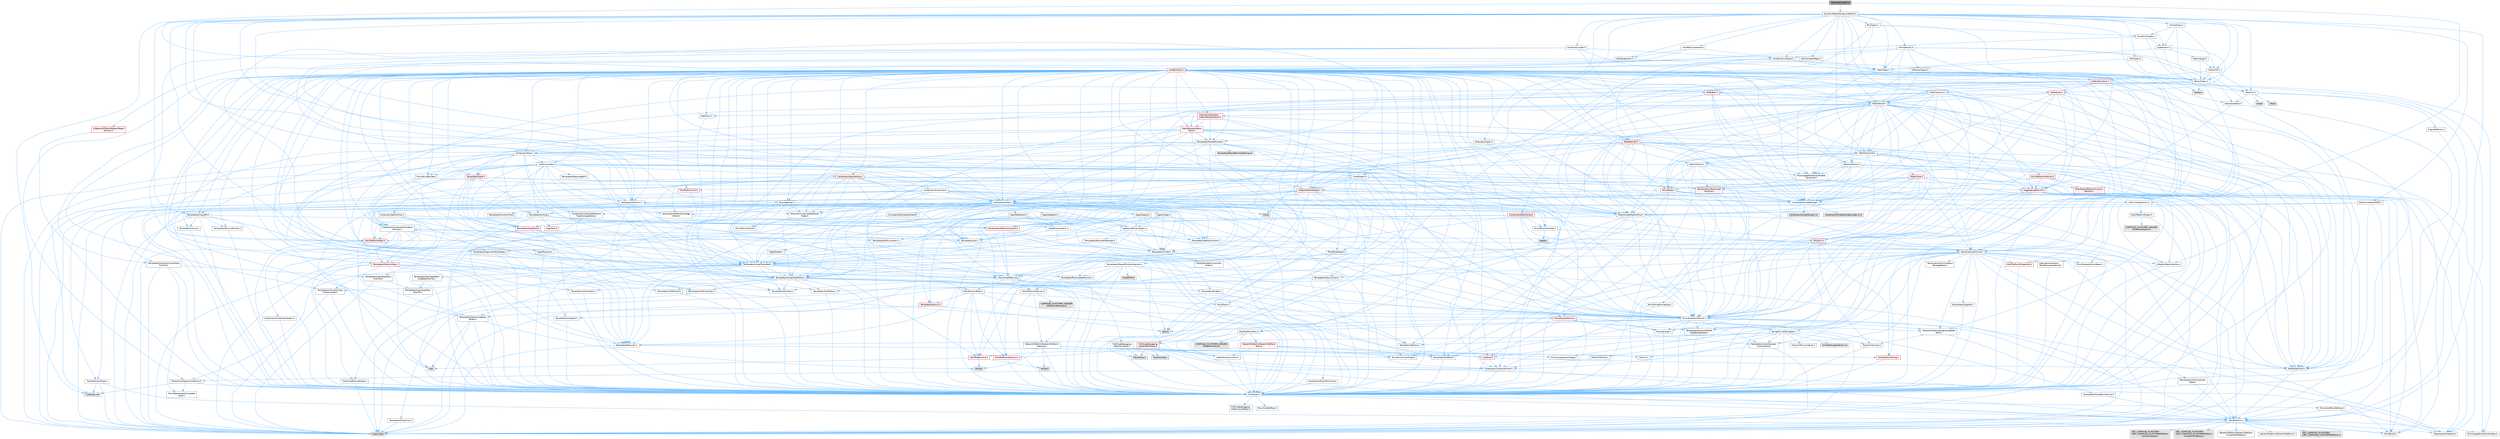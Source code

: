 digraph "MeshSharingUtil.h"
{
 // INTERACTIVE_SVG=YES
 // LATEX_PDF_SIZE
  bgcolor="transparent";
  edge [fontname=Helvetica,fontsize=10,labelfontname=Helvetica,labelfontsize=10];
  node [fontname=Helvetica,fontsize=10,shape=box,height=0.2,width=0.4];
  Node1 [id="Node000001",label="MeshSharingUtil.h",height=0.2,width=0.4,color="gray40", fillcolor="grey60", style="filled", fontcolor="black",tooltip=" "];
  Node1 -> Node2 [id="edge1_Node000001_Node000002",color="steelblue1",style="solid",tooltip=" "];
  Node2 [id="Node000002",label="HAL/CriticalSection.h",height=0.2,width=0.4,color="grey40", fillcolor="white", style="filled",URL="$d6/d90/CriticalSection_8h.html",tooltip=" "];
  Node2 -> Node3 [id="edge2_Node000002_Node000003",color="steelblue1",style="solid",tooltip=" "];
  Node3 [id="Node000003",label="HAL/PlatformMutex.h",height=0.2,width=0.4,color="grey40", fillcolor="white", style="filled",URL="$d9/d0b/PlatformMutex_8h.html",tooltip=" "];
  Node3 -> Node4 [id="edge3_Node000003_Node000004",color="steelblue1",style="solid",tooltip=" "];
  Node4 [id="Node000004",label="CoreTypes.h",height=0.2,width=0.4,color="grey40", fillcolor="white", style="filled",URL="$dc/dec/CoreTypes_8h.html",tooltip=" "];
  Node4 -> Node5 [id="edge4_Node000004_Node000005",color="steelblue1",style="solid",tooltip=" "];
  Node5 [id="Node000005",label="HAL/Platform.h",height=0.2,width=0.4,color="grey40", fillcolor="white", style="filled",URL="$d9/dd0/Platform_8h.html",tooltip=" "];
  Node5 -> Node6 [id="edge5_Node000005_Node000006",color="steelblue1",style="solid",tooltip=" "];
  Node6 [id="Node000006",label="Misc/Build.h",height=0.2,width=0.4,color="grey40", fillcolor="white", style="filled",URL="$d3/dbb/Build_8h.html",tooltip=" "];
  Node5 -> Node7 [id="edge6_Node000005_Node000007",color="steelblue1",style="solid",tooltip=" "];
  Node7 [id="Node000007",label="Misc/LargeWorldCoordinates.h",height=0.2,width=0.4,color="grey40", fillcolor="white", style="filled",URL="$d2/dcb/LargeWorldCoordinates_8h.html",tooltip=" "];
  Node5 -> Node8 [id="edge7_Node000005_Node000008",color="steelblue1",style="solid",tooltip=" "];
  Node8 [id="Node000008",label="type_traits",height=0.2,width=0.4,color="grey60", fillcolor="#E0E0E0", style="filled",tooltip=" "];
  Node5 -> Node9 [id="edge8_Node000005_Node000009",color="steelblue1",style="solid",tooltip=" "];
  Node9 [id="Node000009",label="PreprocessorHelpers.h",height=0.2,width=0.4,color="grey40", fillcolor="white", style="filled",URL="$db/ddb/PreprocessorHelpers_8h.html",tooltip=" "];
  Node5 -> Node10 [id="edge9_Node000005_Node000010",color="steelblue1",style="solid",tooltip=" "];
  Node10 [id="Node000010",label="UBT_COMPILED_PLATFORM\l/UBT_COMPILED_PLATFORMPlatform\lCompilerPreSetup.h",height=0.2,width=0.4,color="grey60", fillcolor="#E0E0E0", style="filled",tooltip=" "];
  Node5 -> Node11 [id="edge10_Node000005_Node000011",color="steelblue1",style="solid",tooltip=" "];
  Node11 [id="Node000011",label="GenericPlatform/GenericPlatform\lCompilerPreSetup.h",height=0.2,width=0.4,color="grey40", fillcolor="white", style="filled",URL="$d9/dc8/GenericPlatformCompilerPreSetup_8h.html",tooltip=" "];
  Node5 -> Node12 [id="edge11_Node000005_Node000012",color="steelblue1",style="solid",tooltip=" "];
  Node12 [id="Node000012",label="GenericPlatform/GenericPlatform.h",height=0.2,width=0.4,color="grey40", fillcolor="white", style="filled",URL="$d6/d84/GenericPlatform_8h.html",tooltip=" "];
  Node5 -> Node13 [id="edge12_Node000005_Node000013",color="steelblue1",style="solid",tooltip=" "];
  Node13 [id="Node000013",label="UBT_COMPILED_PLATFORM\l/UBT_COMPILED_PLATFORMPlatform.h",height=0.2,width=0.4,color="grey60", fillcolor="#E0E0E0", style="filled",tooltip=" "];
  Node5 -> Node14 [id="edge13_Node000005_Node000014",color="steelblue1",style="solid",tooltip=" "];
  Node14 [id="Node000014",label="UBT_COMPILED_PLATFORM\l/UBT_COMPILED_PLATFORMPlatform\lCompilerSetup.h",height=0.2,width=0.4,color="grey60", fillcolor="#E0E0E0", style="filled",tooltip=" "];
  Node4 -> Node15 [id="edge14_Node000004_Node000015",color="steelblue1",style="solid",tooltip=" "];
  Node15 [id="Node000015",label="ProfilingDebugging\l/UMemoryDefines.h",height=0.2,width=0.4,color="grey40", fillcolor="white", style="filled",URL="$d2/da2/UMemoryDefines_8h.html",tooltip=" "];
  Node4 -> Node16 [id="edge15_Node000004_Node000016",color="steelblue1",style="solid",tooltip=" "];
  Node16 [id="Node000016",label="Misc/CoreMiscDefines.h",height=0.2,width=0.4,color="grey40", fillcolor="white", style="filled",URL="$da/d38/CoreMiscDefines_8h.html",tooltip=" "];
  Node16 -> Node5 [id="edge16_Node000016_Node000005",color="steelblue1",style="solid",tooltip=" "];
  Node16 -> Node9 [id="edge17_Node000016_Node000009",color="steelblue1",style="solid",tooltip=" "];
  Node4 -> Node17 [id="edge18_Node000004_Node000017",color="steelblue1",style="solid",tooltip=" "];
  Node17 [id="Node000017",label="Misc/CoreDefines.h",height=0.2,width=0.4,color="grey40", fillcolor="white", style="filled",URL="$d3/dd2/CoreDefines_8h.html",tooltip=" "];
  Node3 -> Node18 [id="edge19_Node000003_Node000018",color="steelblue1",style="solid",tooltip=" "];
  Node18 [id="Node000018",label="COMPILED_PLATFORM_HEADER\l(PlatformMutex.h)",height=0.2,width=0.4,color="grey60", fillcolor="#E0E0E0", style="filled",tooltip=" "];
  Node1 -> Node19 [id="edge20_Node000001_Node000019",color="steelblue1",style="solid",tooltip=" "];
  Node19 [id="Node000019",label="Templates/SharedPointer.h",height=0.2,width=0.4,color="grey40", fillcolor="white", style="filled",URL="$d2/d17/SharedPointer_8h.html",tooltip=" "];
  Node19 -> Node4 [id="edge21_Node000019_Node000004",color="steelblue1",style="solid",tooltip=" "];
  Node19 -> Node20 [id="edge22_Node000019_Node000020",color="steelblue1",style="solid",tooltip=" "];
  Node20 [id="Node000020",label="Misc/IntrusiveUnsetOptional\lState.h",height=0.2,width=0.4,color="grey40", fillcolor="white", style="filled",URL="$d2/d0a/IntrusiveUnsetOptionalState_8h.html",tooltip=" "];
  Node20 -> Node21 [id="edge23_Node000020_Node000021",color="steelblue1",style="solid",tooltip=" "];
  Node21 [id="Node000021",label="Misc/OptionalFwd.h",height=0.2,width=0.4,color="grey40", fillcolor="white", style="filled",URL="$dc/d50/OptionalFwd_8h.html",tooltip=" "];
  Node19 -> Node22 [id="edge24_Node000019_Node000022",color="steelblue1",style="solid",tooltip=" "];
  Node22 [id="Node000022",label="Templates/PointerIsConvertible\lFromTo.h",height=0.2,width=0.4,color="grey40", fillcolor="white", style="filled",URL="$d6/d65/PointerIsConvertibleFromTo_8h.html",tooltip=" "];
  Node22 -> Node4 [id="edge25_Node000022_Node000004",color="steelblue1",style="solid",tooltip=" "];
  Node22 -> Node23 [id="edge26_Node000022_Node000023",color="steelblue1",style="solid",tooltip=" "];
  Node23 [id="Node000023",label="Misc/StaticAssertComplete\lType.h",height=0.2,width=0.4,color="grey40", fillcolor="white", style="filled",URL="$d5/d4e/StaticAssertCompleteType_8h.html",tooltip=" "];
  Node22 -> Node24 [id="edge27_Node000022_Node000024",color="steelblue1",style="solid",tooltip=" "];
  Node24 [id="Node000024",label="Templates/LosesQualifiers\lFromTo.h",height=0.2,width=0.4,color="grey40", fillcolor="white", style="filled",URL="$d2/db3/LosesQualifiersFromTo_8h.html",tooltip=" "];
  Node24 -> Node25 [id="edge28_Node000024_Node000025",color="steelblue1",style="solid",tooltip=" "];
  Node25 [id="Node000025",label="Templates/CopyQualifiers\lFromTo.h",height=0.2,width=0.4,color="grey40", fillcolor="white", style="filled",URL="$d5/db4/CopyQualifiersFromTo_8h.html",tooltip=" "];
  Node24 -> Node8 [id="edge29_Node000024_Node000008",color="steelblue1",style="solid",tooltip=" "];
  Node22 -> Node8 [id="edge30_Node000022_Node000008",color="steelblue1",style="solid",tooltip=" "];
  Node19 -> Node26 [id="edge31_Node000019_Node000026",color="steelblue1",style="solid",tooltip=" "];
  Node26 [id="Node000026",label="Misc/AssertionMacros.h",height=0.2,width=0.4,color="grey40", fillcolor="white", style="filled",URL="$d0/dfa/AssertionMacros_8h.html",tooltip=" "];
  Node26 -> Node4 [id="edge32_Node000026_Node000004",color="steelblue1",style="solid",tooltip=" "];
  Node26 -> Node5 [id="edge33_Node000026_Node000005",color="steelblue1",style="solid",tooltip=" "];
  Node26 -> Node27 [id="edge34_Node000026_Node000027",color="steelblue1",style="solid",tooltip=" "];
  Node27 [id="Node000027",label="HAL/PlatformMisc.h",height=0.2,width=0.4,color="grey40", fillcolor="white", style="filled",URL="$d0/df5/PlatformMisc_8h.html",tooltip=" "];
  Node27 -> Node4 [id="edge35_Node000027_Node000004",color="steelblue1",style="solid",tooltip=" "];
  Node27 -> Node28 [id="edge36_Node000027_Node000028",color="steelblue1",style="solid",tooltip=" "];
  Node28 [id="Node000028",label="GenericPlatform/GenericPlatform\lMisc.h",height=0.2,width=0.4,color="red", fillcolor="#FFF0F0", style="filled",URL="$db/d9a/GenericPlatformMisc_8h.html",tooltip=" "];
  Node28 -> Node33 [id="edge37_Node000028_Node000033",color="steelblue1",style="solid",tooltip=" "];
  Node33 [id="Node000033",label="CoreFwd.h",height=0.2,width=0.4,color="red", fillcolor="#FFF0F0", style="filled",URL="$d1/d1e/CoreFwd_8h.html",tooltip=" "];
  Node33 -> Node4 [id="edge38_Node000033_Node000004",color="steelblue1",style="solid",tooltip=" "];
  Node33 -> Node34 [id="edge39_Node000033_Node000034",color="steelblue1",style="solid",tooltip=" "];
  Node34 [id="Node000034",label="Containers/ContainersFwd.h",height=0.2,width=0.4,color="grey40", fillcolor="white", style="filled",URL="$d4/d0a/ContainersFwd_8h.html",tooltip=" "];
  Node34 -> Node5 [id="edge40_Node000034_Node000005",color="steelblue1",style="solid",tooltip=" "];
  Node34 -> Node4 [id="edge41_Node000034_Node000004",color="steelblue1",style="solid",tooltip=" "];
  Node34 -> Node32 [id="edge42_Node000034_Node000032",color="steelblue1",style="solid",tooltip=" "];
  Node32 [id="Node000032",label="Traits/IsContiguousContainer.h",height=0.2,width=0.4,color="grey40", fillcolor="white", style="filled",URL="$d5/d3c/IsContiguousContainer_8h.html",tooltip=" "];
  Node32 -> Node4 [id="edge43_Node000032_Node000004",color="steelblue1",style="solid",tooltip=" "];
  Node32 -> Node23 [id="edge44_Node000032_Node000023",color="steelblue1",style="solid",tooltip=" "];
  Node32 -> Node31 [id="edge45_Node000032_Node000031",color="steelblue1",style="solid",tooltip=" "];
  Node31 [id="Node000031",label="initializer_list",height=0.2,width=0.4,color="grey60", fillcolor="#E0E0E0", style="filled",tooltip=" "];
  Node33 -> Node35 [id="edge46_Node000033_Node000035",color="steelblue1",style="solid",tooltip=" "];
  Node35 [id="Node000035",label="Math/MathFwd.h",height=0.2,width=0.4,color="grey40", fillcolor="white", style="filled",URL="$d2/d10/MathFwd_8h.html",tooltip=" "];
  Node35 -> Node5 [id="edge47_Node000035_Node000005",color="steelblue1",style="solid",tooltip=" "];
  Node28 -> Node4 [id="edge48_Node000028_Node000004",color="steelblue1",style="solid",tooltip=" "];
  Node28 -> Node38 [id="edge49_Node000028_Node000038",color="steelblue1",style="solid",tooltip=" "];
  Node38 [id="Node000038",label="HAL/PlatformCrt.h",height=0.2,width=0.4,color="red", fillcolor="#FFF0F0", style="filled",URL="$d8/d75/PlatformCrt_8h.html",tooltip=" "];
  Node38 -> Node39 [id="edge50_Node000038_Node000039",color="steelblue1",style="solid",tooltip=" "];
  Node39 [id="Node000039",label="new",height=0.2,width=0.4,color="grey60", fillcolor="#E0E0E0", style="filled",tooltip=" "];
  Node38 -> Node40 [id="edge51_Node000038_Node000040",color="steelblue1",style="solid",tooltip=" "];
  Node40 [id="Node000040",label="wchar.h",height=0.2,width=0.4,color="grey60", fillcolor="#E0E0E0", style="filled",tooltip=" "];
  Node38 -> Node47 [id="edge52_Node000038_Node000047",color="steelblue1",style="solid",tooltip=" "];
  Node47 [id="Node000047",label="string.h",height=0.2,width=0.4,color="grey60", fillcolor="#E0E0E0", style="filled",tooltip=" "];
  Node28 -> Node48 [id="edge53_Node000028_Node000048",color="steelblue1",style="solid",tooltip=" "];
  Node48 [id="Node000048",label="Math/NumericLimits.h",height=0.2,width=0.4,color="grey40", fillcolor="white", style="filled",URL="$df/d1b/NumericLimits_8h.html",tooltip=" "];
  Node48 -> Node4 [id="edge54_Node000048_Node000004",color="steelblue1",style="solid",tooltip=" "];
  Node28 -> Node49 [id="edge55_Node000028_Node000049",color="steelblue1",style="solid",tooltip=" "];
  Node49 [id="Node000049",label="Misc/CompressionFlags.h",height=0.2,width=0.4,color="grey40", fillcolor="white", style="filled",URL="$d9/d76/CompressionFlags_8h.html",tooltip=" "];
  Node28 -> Node50 [id="edge56_Node000028_Node000050",color="steelblue1",style="solid",tooltip=" "];
  Node50 [id="Node000050",label="Misc/EnumClassFlags.h",height=0.2,width=0.4,color="grey40", fillcolor="white", style="filled",URL="$d8/de7/EnumClassFlags_8h.html",tooltip=" "];
  Node27 -> Node53 [id="edge57_Node000027_Node000053",color="steelblue1",style="solid",tooltip=" "];
  Node53 [id="Node000053",label="COMPILED_PLATFORM_HEADER\l(PlatformMisc.h)",height=0.2,width=0.4,color="grey60", fillcolor="#E0E0E0", style="filled",tooltip=" "];
  Node27 -> Node54 [id="edge58_Node000027_Node000054",color="steelblue1",style="solid",tooltip=" "];
  Node54 [id="Node000054",label="ProfilingDebugging\l/CpuProfilerTrace.h",height=0.2,width=0.4,color="red", fillcolor="#FFF0F0", style="filled",URL="$da/dcb/CpuProfilerTrace_8h.html",tooltip=" "];
  Node54 -> Node4 [id="edge59_Node000054_Node000004",color="steelblue1",style="solid",tooltip=" "];
  Node54 -> Node34 [id="edge60_Node000054_Node000034",color="steelblue1",style="solid",tooltip=" "];
  Node54 -> Node55 [id="edge61_Node000054_Node000055",color="steelblue1",style="solid",tooltip=" "];
  Node55 [id="Node000055",label="HAL/PlatformAtomics.h",height=0.2,width=0.4,color="red", fillcolor="#FFF0F0", style="filled",URL="$d3/d36/PlatformAtomics_8h.html",tooltip=" "];
  Node55 -> Node4 [id="edge62_Node000055_Node000004",color="steelblue1",style="solid",tooltip=" "];
  Node54 -> Node9 [id="edge63_Node000054_Node000009",color="steelblue1",style="solid",tooltip=" "];
  Node54 -> Node6 [id="edge64_Node000054_Node000006",color="steelblue1",style="solid",tooltip=" "];
  Node54 -> Node58 [id="edge65_Node000054_Node000058",color="steelblue1",style="solid",tooltip=" "];
  Node58 [id="Node000058",label="Trace/Config.h",height=0.2,width=0.4,color="grey60", fillcolor="#E0E0E0", style="filled",tooltip=" "];
  Node54 -> Node61 [id="edge66_Node000054_Node000061",color="steelblue1",style="solid",tooltip=" "];
  Node61 [id="Node000061",label="Trace/Trace.h",height=0.2,width=0.4,color="grey60", fillcolor="#E0E0E0", style="filled",tooltip=" "];
  Node26 -> Node9 [id="edge67_Node000026_Node000009",color="steelblue1",style="solid",tooltip=" "];
  Node26 -> Node62 [id="edge68_Node000026_Node000062",color="steelblue1",style="solid",tooltip=" "];
  Node62 [id="Node000062",label="Templates/EnableIf.h",height=0.2,width=0.4,color="grey40", fillcolor="white", style="filled",URL="$d7/d60/EnableIf_8h.html",tooltip=" "];
  Node62 -> Node4 [id="edge69_Node000062_Node000004",color="steelblue1",style="solid",tooltip=" "];
  Node26 -> Node63 [id="edge70_Node000026_Node000063",color="steelblue1",style="solid",tooltip=" "];
  Node63 [id="Node000063",label="Templates/IsArrayOrRefOf\lTypeByPredicate.h",height=0.2,width=0.4,color="grey40", fillcolor="white", style="filled",URL="$d6/da1/IsArrayOrRefOfTypeByPredicate_8h.html",tooltip=" "];
  Node63 -> Node4 [id="edge71_Node000063_Node000004",color="steelblue1",style="solid",tooltip=" "];
  Node26 -> Node64 [id="edge72_Node000026_Node000064",color="steelblue1",style="solid",tooltip=" "];
  Node64 [id="Node000064",label="Templates/IsValidVariadic\lFunctionArg.h",height=0.2,width=0.4,color="grey40", fillcolor="white", style="filled",URL="$d0/dc8/IsValidVariadicFunctionArg_8h.html",tooltip=" "];
  Node64 -> Node4 [id="edge73_Node000064_Node000004",color="steelblue1",style="solid",tooltip=" "];
  Node64 -> Node65 [id="edge74_Node000064_Node000065",color="steelblue1",style="solid",tooltip=" "];
  Node65 [id="Node000065",label="IsEnum.h",height=0.2,width=0.4,color="grey40", fillcolor="white", style="filled",URL="$d4/de5/IsEnum_8h.html",tooltip=" "];
  Node64 -> Node8 [id="edge75_Node000064_Node000008",color="steelblue1",style="solid",tooltip=" "];
  Node26 -> Node66 [id="edge76_Node000026_Node000066",color="steelblue1",style="solid",tooltip=" "];
  Node66 [id="Node000066",label="Traits/IsCharEncodingCompatible\lWith.h",height=0.2,width=0.4,color="grey40", fillcolor="white", style="filled",URL="$df/dd1/IsCharEncodingCompatibleWith_8h.html",tooltip=" "];
  Node66 -> Node8 [id="edge77_Node000066_Node000008",color="steelblue1",style="solid",tooltip=" "];
  Node66 -> Node67 [id="edge78_Node000066_Node000067",color="steelblue1",style="solid",tooltip=" "];
  Node67 [id="Node000067",label="Traits/IsCharType.h",height=0.2,width=0.4,color="grey40", fillcolor="white", style="filled",URL="$db/d51/IsCharType_8h.html",tooltip=" "];
  Node67 -> Node4 [id="edge79_Node000067_Node000004",color="steelblue1",style="solid",tooltip=" "];
  Node26 -> Node68 [id="edge80_Node000026_Node000068",color="steelblue1",style="solid",tooltip=" "];
  Node68 [id="Node000068",label="Misc/VarArgs.h",height=0.2,width=0.4,color="grey40", fillcolor="white", style="filled",URL="$d5/d6f/VarArgs_8h.html",tooltip=" "];
  Node68 -> Node4 [id="edge81_Node000068_Node000004",color="steelblue1",style="solid",tooltip=" "];
  Node26 -> Node69 [id="edge82_Node000026_Node000069",color="steelblue1",style="solid",tooltip=" "];
  Node69 [id="Node000069",label="String/FormatStringSan.h",height=0.2,width=0.4,color="grey40", fillcolor="white", style="filled",URL="$d3/d8b/FormatStringSan_8h.html",tooltip=" "];
  Node69 -> Node8 [id="edge83_Node000069_Node000008",color="steelblue1",style="solid",tooltip=" "];
  Node69 -> Node4 [id="edge84_Node000069_Node000004",color="steelblue1",style="solid",tooltip=" "];
  Node69 -> Node70 [id="edge85_Node000069_Node000070",color="steelblue1",style="solid",tooltip=" "];
  Node70 [id="Node000070",label="Templates/Requires.h",height=0.2,width=0.4,color="grey40", fillcolor="white", style="filled",URL="$dc/d96/Requires_8h.html",tooltip=" "];
  Node70 -> Node62 [id="edge86_Node000070_Node000062",color="steelblue1",style="solid",tooltip=" "];
  Node70 -> Node8 [id="edge87_Node000070_Node000008",color="steelblue1",style="solid",tooltip=" "];
  Node69 -> Node71 [id="edge88_Node000069_Node000071",color="steelblue1",style="solid",tooltip=" "];
  Node71 [id="Node000071",label="Templates/Identity.h",height=0.2,width=0.4,color="grey40", fillcolor="white", style="filled",URL="$d0/dd5/Identity_8h.html",tooltip=" "];
  Node69 -> Node64 [id="edge89_Node000069_Node000064",color="steelblue1",style="solid",tooltip=" "];
  Node69 -> Node67 [id="edge90_Node000069_Node000067",color="steelblue1",style="solid",tooltip=" "];
  Node69 -> Node72 [id="edge91_Node000069_Node000072",color="steelblue1",style="solid",tooltip=" "];
  Node72 [id="Node000072",label="Traits/IsTEnumAsByte.h",height=0.2,width=0.4,color="grey40", fillcolor="white", style="filled",URL="$d1/de6/IsTEnumAsByte_8h.html",tooltip=" "];
  Node69 -> Node73 [id="edge92_Node000069_Node000073",color="steelblue1",style="solid",tooltip=" "];
  Node73 [id="Node000073",label="Traits/IsTString.h",height=0.2,width=0.4,color="grey40", fillcolor="white", style="filled",URL="$d0/df8/IsTString_8h.html",tooltip=" "];
  Node73 -> Node34 [id="edge93_Node000073_Node000034",color="steelblue1",style="solid",tooltip=" "];
  Node69 -> Node34 [id="edge94_Node000069_Node000034",color="steelblue1",style="solid",tooltip=" "];
  Node69 -> Node74 [id="edge95_Node000069_Node000074",color="steelblue1",style="solid",tooltip=" "];
  Node74 [id="Node000074",label="FormatStringSanErrors.inl",height=0.2,width=0.4,color="grey60", fillcolor="#E0E0E0", style="filled",tooltip=" "];
  Node26 -> Node75 [id="edge96_Node000026_Node000075",color="steelblue1",style="solid",tooltip=" "];
  Node75 [id="Node000075",label="atomic",height=0.2,width=0.4,color="grey60", fillcolor="#E0E0E0", style="filled",tooltip=" "];
  Node19 -> Node76 [id="edge97_Node000019_Node000076",color="steelblue1",style="solid",tooltip=" "];
  Node76 [id="Node000076",label="HAL/UnrealMemory.h",height=0.2,width=0.4,color="grey40", fillcolor="white", style="filled",URL="$d9/d96/UnrealMemory_8h.html",tooltip=" "];
  Node76 -> Node4 [id="edge98_Node000076_Node000004",color="steelblue1",style="solid",tooltip=" "];
  Node76 -> Node77 [id="edge99_Node000076_Node000077",color="steelblue1",style="solid",tooltip=" "];
  Node77 [id="Node000077",label="GenericPlatform/GenericPlatform\lMemory.h",height=0.2,width=0.4,color="grey40", fillcolor="white", style="filled",URL="$dd/d22/GenericPlatformMemory_8h.html",tooltip=" "];
  Node77 -> Node33 [id="edge100_Node000077_Node000033",color="steelblue1",style="solid",tooltip=" "];
  Node77 -> Node4 [id="edge101_Node000077_Node000004",color="steelblue1",style="solid",tooltip=" "];
  Node77 -> Node78 [id="edge102_Node000077_Node000078",color="steelblue1",style="solid",tooltip=" "];
  Node78 [id="Node000078",label="HAL/PlatformString.h",height=0.2,width=0.4,color="red", fillcolor="#FFF0F0", style="filled",URL="$db/db5/PlatformString_8h.html",tooltip=" "];
  Node78 -> Node4 [id="edge103_Node000078_Node000004",color="steelblue1",style="solid",tooltip=" "];
  Node77 -> Node47 [id="edge104_Node000077_Node000047",color="steelblue1",style="solid",tooltip=" "];
  Node77 -> Node40 [id="edge105_Node000077_Node000040",color="steelblue1",style="solid",tooltip=" "];
  Node76 -> Node80 [id="edge106_Node000076_Node000080",color="steelblue1",style="solid",tooltip=" "];
  Node80 [id="Node000080",label="HAL/MemoryBase.h",height=0.2,width=0.4,color="grey40", fillcolor="white", style="filled",URL="$d6/d9f/MemoryBase_8h.html",tooltip=" "];
  Node80 -> Node4 [id="edge107_Node000080_Node000004",color="steelblue1",style="solid",tooltip=" "];
  Node80 -> Node55 [id="edge108_Node000080_Node000055",color="steelblue1",style="solid",tooltip=" "];
  Node80 -> Node38 [id="edge109_Node000080_Node000038",color="steelblue1",style="solid",tooltip=" "];
  Node80 -> Node81 [id="edge110_Node000080_Node000081",color="steelblue1",style="solid",tooltip=" "];
  Node81 [id="Node000081",label="Misc/Exec.h",height=0.2,width=0.4,color="grey40", fillcolor="white", style="filled",URL="$de/ddb/Exec_8h.html",tooltip=" "];
  Node81 -> Node4 [id="edge111_Node000081_Node000004",color="steelblue1",style="solid",tooltip=" "];
  Node81 -> Node26 [id="edge112_Node000081_Node000026",color="steelblue1",style="solid",tooltip=" "];
  Node80 -> Node82 [id="edge113_Node000080_Node000082",color="steelblue1",style="solid",tooltip=" "];
  Node82 [id="Node000082",label="Misc/OutputDevice.h",height=0.2,width=0.4,color="red", fillcolor="#FFF0F0", style="filled",URL="$d7/d32/OutputDevice_8h.html",tooltip=" "];
  Node82 -> Node33 [id="edge114_Node000082_Node000033",color="steelblue1",style="solid",tooltip=" "];
  Node82 -> Node4 [id="edge115_Node000082_Node000004",color="steelblue1",style="solid",tooltip=" "];
  Node82 -> Node68 [id="edge116_Node000082_Node000068",color="steelblue1",style="solid",tooltip=" "];
  Node82 -> Node63 [id="edge117_Node000082_Node000063",color="steelblue1",style="solid",tooltip=" "];
  Node82 -> Node64 [id="edge118_Node000082_Node000064",color="steelblue1",style="solid",tooltip=" "];
  Node82 -> Node66 [id="edge119_Node000082_Node000066",color="steelblue1",style="solid",tooltip=" "];
  Node80 -> Node84 [id="edge120_Node000080_Node000084",color="steelblue1",style="solid",tooltip=" "];
  Node84 [id="Node000084",label="Templates/Atomic.h",height=0.2,width=0.4,color="red", fillcolor="#FFF0F0", style="filled",URL="$d3/d91/Atomic_8h.html",tooltip=" "];
  Node84 -> Node87 [id="edge121_Node000084_Node000087",color="steelblue1",style="solid",tooltip=" "];
  Node87 [id="Node000087",label="Templates/IsIntegral.h",height=0.2,width=0.4,color="grey40", fillcolor="white", style="filled",URL="$da/d64/IsIntegral_8h.html",tooltip=" "];
  Node87 -> Node4 [id="edge122_Node000087_Node000004",color="steelblue1",style="solid",tooltip=" "];
  Node84 -> Node75 [id="edge123_Node000084_Node000075",color="steelblue1",style="solid",tooltip=" "];
  Node76 -> Node93 [id="edge124_Node000076_Node000093",color="steelblue1",style="solid",tooltip=" "];
  Node93 [id="Node000093",label="HAL/PlatformMemory.h",height=0.2,width=0.4,color="grey40", fillcolor="white", style="filled",URL="$de/d68/PlatformMemory_8h.html",tooltip=" "];
  Node93 -> Node4 [id="edge125_Node000093_Node000004",color="steelblue1",style="solid",tooltip=" "];
  Node93 -> Node77 [id="edge126_Node000093_Node000077",color="steelblue1",style="solid",tooltip=" "];
  Node93 -> Node94 [id="edge127_Node000093_Node000094",color="steelblue1",style="solid",tooltip=" "];
  Node94 [id="Node000094",label="COMPILED_PLATFORM_HEADER\l(PlatformMemory.h)",height=0.2,width=0.4,color="grey60", fillcolor="#E0E0E0", style="filled",tooltip=" "];
  Node76 -> Node95 [id="edge128_Node000076_Node000095",color="steelblue1",style="solid",tooltip=" "];
  Node95 [id="Node000095",label="ProfilingDebugging\l/MemoryTrace.h",height=0.2,width=0.4,color="grey40", fillcolor="white", style="filled",URL="$da/dd7/MemoryTrace_8h.html",tooltip=" "];
  Node95 -> Node5 [id="edge129_Node000095_Node000005",color="steelblue1",style="solid",tooltip=" "];
  Node95 -> Node50 [id="edge130_Node000095_Node000050",color="steelblue1",style="solid",tooltip=" "];
  Node95 -> Node58 [id="edge131_Node000095_Node000058",color="steelblue1",style="solid",tooltip=" "];
  Node95 -> Node61 [id="edge132_Node000095_Node000061",color="steelblue1",style="solid",tooltip=" "];
  Node76 -> Node96 [id="edge133_Node000076_Node000096",color="steelblue1",style="solid",tooltip=" "];
  Node96 [id="Node000096",label="Templates/IsPointer.h",height=0.2,width=0.4,color="grey40", fillcolor="white", style="filled",URL="$d7/d05/IsPointer_8h.html",tooltip=" "];
  Node96 -> Node4 [id="edge134_Node000096_Node000004",color="steelblue1",style="solid",tooltip=" "];
  Node19 -> Node97 [id="edge135_Node000019_Node000097",color="steelblue1",style="solid",tooltip=" "];
  Node97 [id="Node000097",label="Containers/Array.h",height=0.2,width=0.4,color="grey40", fillcolor="white", style="filled",URL="$df/dd0/Array_8h.html",tooltip=" "];
  Node97 -> Node4 [id="edge136_Node000097_Node000004",color="steelblue1",style="solid",tooltip=" "];
  Node97 -> Node26 [id="edge137_Node000097_Node000026",color="steelblue1",style="solid",tooltip=" "];
  Node97 -> Node20 [id="edge138_Node000097_Node000020",color="steelblue1",style="solid",tooltip=" "];
  Node97 -> Node98 [id="edge139_Node000097_Node000098",color="steelblue1",style="solid",tooltip=" "];
  Node98 [id="Node000098",label="Misc/ReverseIterate.h",height=0.2,width=0.4,color="grey40", fillcolor="white", style="filled",URL="$db/de3/ReverseIterate_8h.html",tooltip=" "];
  Node98 -> Node5 [id="edge140_Node000098_Node000005",color="steelblue1",style="solid",tooltip=" "];
  Node98 -> Node99 [id="edge141_Node000098_Node000099",color="steelblue1",style="solid",tooltip=" "];
  Node99 [id="Node000099",label="iterator",height=0.2,width=0.4,color="grey60", fillcolor="#E0E0E0", style="filled",tooltip=" "];
  Node97 -> Node76 [id="edge142_Node000097_Node000076",color="steelblue1",style="solid",tooltip=" "];
  Node97 -> Node100 [id="edge143_Node000097_Node000100",color="steelblue1",style="solid",tooltip=" "];
  Node100 [id="Node000100",label="Templates/UnrealTypeTraits.h",height=0.2,width=0.4,color="grey40", fillcolor="white", style="filled",URL="$d2/d2d/UnrealTypeTraits_8h.html",tooltip=" "];
  Node100 -> Node4 [id="edge144_Node000100_Node000004",color="steelblue1",style="solid",tooltip=" "];
  Node100 -> Node96 [id="edge145_Node000100_Node000096",color="steelblue1",style="solid",tooltip=" "];
  Node100 -> Node26 [id="edge146_Node000100_Node000026",color="steelblue1",style="solid",tooltip=" "];
  Node100 -> Node89 [id="edge147_Node000100_Node000089",color="steelblue1",style="solid",tooltip=" "];
  Node89 [id="Node000089",label="Templates/AndOrNot.h",height=0.2,width=0.4,color="grey40", fillcolor="white", style="filled",URL="$db/d0a/AndOrNot_8h.html",tooltip=" "];
  Node89 -> Node4 [id="edge148_Node000089_Node000004",color="steelblue1",style="solid",tooltip=" "];
  Node100 -> Node62 [id="edge149_Node000100_Node000062",color="steelblue1",style="solid",tooltip=" "];
  Node100 -> Node101 [id="edge150_Node000100_Node000101",color="steelblue1",style="solid",tooltip=" "];
  Node101 [id="Node000101",label="Templates/IsArithmetic.h",height=0.2,width=0.4,color="grey40", fillcolor="white", style="filled",URL="$d2/d5d/IsArithmetic_8h.html",tooltip=" "];
  Node101 -> Node4 [id="edge151_Node000101_Node000004",color="steelblue1",style="solid",tooltip=" "];
  Node100 -> Node65 [id="edge152_Node000100_Node000065",color="steelblue1",style="solid",tooltip=" "];
  Node100 -> Node102 [id="edge153_Node000100_Node000102",color="steelblue1",style="solid",tooltip=" "];
  Node102 [id="Node000102",label="Templates/Models.h",height=0.2,width=0.4,color="grey40", fillcolor="white", style="filled",URL="$d3/d0c/Models_8h.html",tooltip=" "];
  Node102 -> Node71 [id="edge154_Node000102_Node000071",color="steelblue1",style="solid",tooltip=" "];
  Node100 -> Node103 [id="edge155_Node000100_Node000103",color="steelblue1",style="solid",tooltip=" "];
  Node103 [id="Node000103",label="Templates/IsPODType.h",height=0.2,width=0.4,color="grey40", fillcolor="white", style="filled",URL="$d7/db1/IsPODType_8h.html",tooltip=" "];
  Node103 -> Node4 [id="edge156_Node000103_Node000004",color="steelblue1",style="solid",tooltip=" "];
  Node100 -> Node104 [id="edge157_Node000100_Node000104",color="steelblue1",style="solid",tooltip=" "];
  Node104 [id="Node000104",label="Templates/IsUECoreType.h",height=0.2,width=0.4,color="grey40", fillcolor="white", style="filled",URL="$d1/db8/IsUECoreType_8h.html",tooltip=" "];
  Node104 -> Node4 [id="edge158_Node000104_Node000004",color="steelblue1",style="solid",tooltip=" "];
  Node104 -> Node8 [id="edge159_Node000104_Node000008",color="steelblue1",style="solid",tooltip=" "];
  Node100 -> Node90 [id="edge160_Node000100_Node000090",color="steelblue1",style="solid",tooltip=" "];
  Node90 [id="Node000090",label="Templates/IsTriviallyCopy\lConstructible.h",height=0.2,width=0.4,color="grey40", fillcolor="white", style="filled",URL="$d3/d78/IsTriviallyCopyConstructible_8h.html",tooltip=" "];
  Node90 -> Node4 [id="edge161_Node000090_Node000004",color="steelblue1",style="solid",tooltip=" "];
  Node90 -> Node8 [id="edge162_Node000090_Node000008",color="steelblue1",style="solid",tooltip=" "];
  Node97 -> Node105 [id="edge163_Node000097_Node000105",color="steelblue1",style="solid",tooltip=" "];
  Node105 [id="Node000105",label="Templates/UnrealTemplate.h",height=0.2,width=0.4,color="grey40", fillcolor="white", style="filled",URL="$d4/d24/UnrealTemplate_8h.html",tooltip=" "];
  Node105 -> Node4 [id="edge164_Node000105_Node000004",color="steelblue1",style="solid",tooltip=" "];
  Node105 -> Node96 [id="edge165_Node000105_Node000096",color="steelblue1",style="solid",tooltip=" "];
  Node105 -> Node76 [id="edge166_Node000105_Node000076",color="steelblue1",style="solid",tooltip=" "];
  Node105 -> Node106 [id="edge167_Node000105_Node000106",color="steelblue1",style="solid",tooltip=" "];
  Node106 [id="Node000106",label="Templates/CopyQualifiers\lAndRefsFromTo.h",height=0.2,width=0.4,color="grey40", fillcolor="white", style="filled",URL="$d3/db3/CopyQualifiersAndRefsFromTo_8h.html",tooltip=" "];
  Node106 -> Node25 [id="edge168_Node000106_Node000025",color="steelblue1",style="solid",tooltip=" "];
  Node105 -> Node100 [id="edge169_Node000105_Node000100",color="steelblue1",style="solid",tooltip=" "];
  Node105 -> Node107 [id="edge170_Node000105_Node000107",color="steelblue1",style="solid",tooltip=" "];
  Node107 [id="Node000107",label="Templates/RemoveReference.h",height=0.2,width=0.4,color="grey40", fillcolor="white", style="filled",URL="$da/dbe/RemoveReference_8h.html",tooltip=" "];
  Node107 -> Node4 [id="edge171_Node000107_Node000004",color="steelblue1",style="solid",tooltip=" "];
  Node105 -> Node70 [id="edge172_Node000105_Node000070",color="steelblue1",style="solid",tooltip=" "];
  Node105 -> Node108 [id="edge173_Node000105_Node000108",color="steelblue1",style="solid",tooltip=" "];
  Node108 [id="Node000108",label="Templates/TypeCompatible\lBytes.h",height=0.2,width=0.4,color="grey40", fillcolor="white", style="filled",URL="$df/d0a/TypeCompatibleBytes_8h.html",tooltip=" "];
  Node108 -> Node4 [id="edge174_Node000108_Node000004",color="steelblue1",style="solid",tooltip=" "];
  Node108 -> Node47 [id="edge175_Node000108_Node000047",color="steelblue1",style="solid",tooltip=" "];
  Node108 -> Node39 [id="edge176_Node000108_Node000039",color="steelblue1",style="solid",tooltip=" "];
  Node108 -> Node8 [id="edge177_Node000108_Node000008",color="steelblue1",style="solid",tooltip=" "];
  Node105 -> Node71 [id="edge178_Node000105_Node000071",color="steelblue1",style="solid",tooltip=" "];
  Node105 -> Node32 [id="edge179_Node000105_Node000032",color="steelblue1",style="solid",tooltip=" "];
  Node105 -> Node109 [id="edge180_Node000105_Node000109",color="steelblue1",style="solid",tooltip=" "];
  Node109 [id="Node000109",label="Traits/UseBitwiseSwap.h",height=0.2,width=0.4,color="grey40", fillcolor="white", style="filled",URL="$db/df3/UseBitwiseSwap_8h.html",tooltip=" "];
  Node109 -> Node4 [id="edge181_Node000109_Node000004",color="steelblue1",style="solid",tooltip=" "];
  Node109 -> Node8 [id="edge182_Node000109_Node000008",color="steelblue1",style="solid",tooltip=" "];
  Node105 -> Node8 [id="edge183_Node000105_Node000008",color="steelblue1",style="solid",tooltip=" "];
  Node97 -> Node110 [id="edge184_Node000097_Node000110",color="steelblue1",style="solid",tooltip=" "];
  Node110 [id="Node000110",label="Containers/AllowShrinking.h",height=0.2,width=0.4,color="grey40", fillcolor="white", style="filled",URL="$d7/d1a/AllowShrinking_8h.html",tooltip=" "];
  Node110 -> Node4 [id="edge185_Node000110_Node000004",color="steelblue1",style="solid",tooltip=" "];
  Node97 -> Node111 [id="edge186_Node000097_Node000111",color="steelblue1",style="solid",tooltip=" "];
  Node111 [id="Node000111",label="Containers/ContainerAllocation\lPolicies.h",height=0.2,width=0.4,color="grey40", fillcolor="white", style="filled",URL="$d7/dff/ContainerAllocationPolicies_8h.html",tooltip=" "];
  Node111 -> Node4 [id="edge187_Node000111_Node000004",color="steelblue1",style="solid",tooltip=" "];
  Node111 -> Node112 [id="edge188_Node000111_Node000112",color="steelblue1",style="solid",tooltip=" "];
  Node112 [id="Node000112",label="Containers/ContainerHelpers.h",height=0.2,width=0.4,color="grey40", fillcolor="white", style="filled",URL="$d7/d33/ContainerHelpers_8h.html",tooltip=" "];
  Node112 -> Node4 [id="edge189_Node000112_Node000004",color="steelblue1",style="solid",tooltip=" "];
  Node111 -> Node111 [id="edge190_Node000111_Node000111",color="steelblue1",style="solid",tooltip=" "];
  Node111 -> Node113 [id="edge191_Node000111_Node000113",color="steelblue1",style="solid",tooltip=" "];
  Node113 [id="Node000113",label="HAL/PlatformMath.h",height=0.2,width=0.4,color="red", fillcolor="#FFF0F0", style="filled",URL="$dc/d53/PlatformMath_8h.html",tooltip=" "];
  Node113 -> Node4 [id="edge192_Node000113_Node000004",color="steelblue1",style="solid",tooltip=" "];
  Node111 -> Node76 [id="edge193_Node000111_Node000076",color="steelblue1",style="solid",tooltip=" "];
  Node111 -> Node48 [id="edge194_Node000111_Node000048",color="steelblue1",style="solid",tooltip=" "];
  Node111 -> Node26 [id="edge195_Node000111_Node000026",color="steelblue1",style="solid",tooltip=" "];
  Node111 -> Node121 [id="edge196_Node000111_Node000121",color="steelblue1",style="solid",tooltip=" "];
  Node121 [id="Node000121",label="Templates/IsPolymorphic.h",height=0.2,width=0.4,color="grey40", fillcolor="white", style="filled",URL="$dc/d20/IsPolymorphic_8h.html",tooltip=" "];
  Node111 -> Node122 [id="edge197_Node000111_Node000122",color="steelblue1",style="solid",tooltip=" "];
  Node122 [id="Node000122",label="Templates/MemoryOps.h",height=0.2,width=0.4,color="red", fillcolor="#FFF0F0", style="filled",URL="$db/dea/MemoryOps_8h.html",tooltip=" "];
  Node122 -> Node4 [id="edge198_Node000122_Node000004",color="steelblue1",style="solid",tooltip=" "];
  Node122 -> Node76 [id="edge199_Node000122_Node000076",color="steelblue1",style="solid",tooltip=" "];
  Node122 -> Node90 [id="edge200_Node000122_Node000090",color="steelblue1",style="solid",tooltip=" "];
  Node122 -> Node70 [id="edge201_Node000122_Node000070",color="steelblue1",style="solid",tooltip=" "];
  Node122 -> Node100 [id="edge202_Node000122_Node000100",color="steelblue1",style="solid",tooltip=" "];
  Node122 -> Node109 [id="edge203_Node000122_Node000109",color="steelblue1",style="solid",tooltip=" "];
  Node122 -> Node39 [id="edge204_Node000122_Node000039",color="steelblue1",style="solid",tooltip=" "];
  Node122 -> Node8 [id="edge205_Node000122_Node000008",color="steelblue1",style="solid",tooltip=" "];
  Node111 -> Node108 [id="edge206_Node000111_Node000108",color="steelblue1",style="solid",tooltip=" "];
  Node111 -> Node8 [id="edge207_Node000111_Node000008",color="steelblue1",style="solid",tooltip=" "];
  Node97 -> Node123 [id="edge208_Node000097_Node000123",color="steelblue1",style="solid",tooltip=" "];
  Node123 [id="Node000123",label="Containers/ContainerElement\lTypeCompatibility.h",height=0.2,width=0.4,color="grey40", fillcolor="white", style="filled",URL="$df/ddf/ContainerElementTypeCompatibility_8h.html",tooltip=" "];
  Node123 -> Node4 [id="edge209_Node000123_Node000004",color="steelblue1",style="solid",tooltip=" "];
  Node123 -> Node100 [id="edge210_Node000123_Node000100",color="steelblue1",style="solid",tooltip=" "];
  Node97 -> Node124 [id="edge211_Node000097_Node000124",color="steelblue1",style="solid",tooltip=" "];
  Node124 [id="Node000124",label="Serialization/Archive.h",height=0.2,width=0.4,color="grey40", fillcolor="white", style="filled",URL="$d7/d3b/Archive_8h.html",tooltip=" "];
  Node124 -> Node33 [id="edge212_Node000124_Node000033",color="steelblue1",style="solid",tooltip=" "];
  Node124 -> Node4 [id="edge213_Node000124_Node000004",color="steelblue1",style="solid",tooltip=" "];
  Node124 -> Node125 [id="edge214_Node000124_Node000125",color="steelblue1",style="solid",tooltip=" "];
  Node125 [id="Node000125",label="HAL/PlatformProperties.h",height=0.2,width=0.4,color="red", fillcolor="#FFF0F0", style="filled",URL="$d9/db0/PlatformProperties_8h.html",tooltip=" "];
  Node125 -> Node4 [id="edge215_Node000125_Node000004",color="steelblue1",style="solid",tooltip=" "];
  Node124 -> Node128 [id="edge216_Node000124_Node000128",color="steelblue1",style="solid",tooltip=" "];
  Node128 [id="Node000128",label="Internationalization\l/TextNamespaceFwd.h",height=0.2,width=0.4,color="grey40", fillcolor="white", style="filled",URL="$d8/d97/TextNamespaceFwd_8h.html",tooltip=" "];
  Node128 -> Node4 [id="edge217_Node000128_Node000004",color="steelblue1",style="solid",tooltip=" "];
  Node124 -> Node35 [id="edge218_Node000124_Node000035",color="steelblue1",style="solid",tooltip=" "];
  Node124 -> Node26 [id="edge219_Node000124_Node000026",color="steelblue1",style="solid",tooltip=" "];
  Node124 -> Node6 [id="edge220_Node000124_Node000006",color="steelblue1",style="solid",tooltip=" "];
  Node124 -> Node49 [id="edge221_Node000124_Node000049",color="steelblue1",style="solid",tooltip=" "];
  Node124 -> Node129 [id="edge222_Node000124_Node000129",color="steelblue1",style="solid",tooltip=" "];
  Node129 [id="Node000129",label="Misc/EngineVersionBase.h",height=0.2,width=0.4,color="grey40", fillcolor="white", style="filled",URL="$d5/d2b/EngineVersionBase_8h.html",tooltip=" "];
  Node129 -> Node4 [id="edge223_Node000129_Node000004",color="steelblue1",style="solid",tooltip=" "];
  Node124 -> Node68 [id="edge224_Node000124_Node000068",color="steelblue1",style="solid",tooltip=" "];
  Node124 -> Node130 [id="edge225_Node000124_Node000130",color="steelblue1",style="solid",tooltip=" "];
  Node130 [id="Node000130",label="Serialization/ArchiveCook\lData.h",height=0.2,width=0.4,color="grey40", fillcolor="white", style="filled",URL="$dc/db6/ArchiveCookData_8h.html",tooltip=" "];
  Node130 -> Node5 [id="edge226_Node000130_Node000005",color="steelblue1",style="solid",tooltip=" "];
  Node124 -> Node131 [id="edge227_Node000124_Node000131",color="steelblue1",style="solid",tooltip=" "];
  Node131 [id="Node000131",label="Serialization/ArchiveSave\lPackageData.h",height=0.2,width=0.4,color="grey40", fillcolor="white", style="filled",URL="$d1/d37/ArchiveSavePackageData_8h.html",tooltip=" "];
  Node124 -> Node62 [id="edge228_Node000124_Node000062",color="steelblue1",style="solid",tooltip=" "];
  Node124 -> Node63 [id="edge229_Node000124_Node000063",color="steelblue1",style="solid",tooltip=" "];
  Node124 -> Node132 [id="edge230_Node000124_Node000132",color="steelblue1",style="solid",tooltip=" "];
  Node132 [id="Node000132",label="Templates/IsEnumClass.h",height=0.2,width=0.4,color="grey40", fillcolor="white", style="filled",URL="$d7/d15/IsEnumClass_8h.html",tooltip=" "];
  Node132 -> Node4 [id="edge231_Node000132_Node000004",color="steelblue1",style="solid",tooltip=" "];
  Node132 -> Node89 [id="edge232_Node000132_Node000089",color="steelblue1",style="solid",tooltip=" "];
  Node124 -> Node118 [id="edge233_Node000124_Node000118",color="steelblue1",style="solid",tooltip=" "];
  Node118 [id="Node000118",label="Templates/IsSigned.h",height=0.2,width=0.4,color="grey40", fillcolor="white", style="filled",URL="$d8/dd8/IsSigned_8h.html",tooltip=" "];
  Node118 -> Node4 [id="edge234_Node000118_Node000004",color="steelblue1",style="solid",tooltip=" "];
  Node124 -> Node64 [id="edge235_Node000124_Node000064",color="steelblue1",style="solid",tooltip=" "];
  Node124 -> Node105 [id="edge236_Node000124_Node000105",color="steelblue1",style="solid",tooltip=" "];
  Node124 -> Node66 [id="edge237_Node000124_Node000066",color="steelblue1",style="solid",tooltip=" "];
  Node124 -> Node133 [id="edge238_Node000124_Node000133",color="steelblue1",style="solid",tooltip=" "];
  Node133 [id="Node000133",label="UObject/ObjectVersion.h",height=0.2,width=0.4,color="grey40", fillcolor="white", style="filled",URL="$da/d63/ObjectVersion_8h.html",tooltip=" "];
  Node133 -> Node4 [id="edge239_Node000133_Node000004",color="steelblue1",style="solid",tooltip=" "];
  Node97 -> Node134 [id="edge240_Node000097_Node000134",color="steelblue1",style="solid",tooltip=" "];
  Node134 [id="Node000134",label="Serialization/MemoryImage\lWriter.h",height=0.2,width=0.4,color="grey40", fillcolor="white", style="filled",URL="$d0/d08/MemoryImageWriter_8h.html",tooltip=" "];
  Node134 -> Node4 [id="edge241_Node000134_Node000004",color="steelblue1",style="solid",tooltip=" "];
  Node134 -> Node135 [id="edge242_Node000134_Node000135",color="steelblue1",style="solid",tooltip=" "];
  Node135 [id="Node000135",label="Serialization/MemoryLayout.h",height=0.2,width=0.4,color="red", fillcolor="#FFF0F0", style="filled",URL="$d7/d66/MemoryLayout_8h.html",tooltip=" "];
  Node135 -> Node76 [id="edge243_Node000135_Node000076",color="steelblue1",style="solid",tooltip=" "];
  Node135 -> Node62 [id="edge244_Node000135_Node000062",color="steelblue1",style="solid",tooltip=" "];
  Node135 -> Node121 [id="edge245_Node000135_Node000121",color="steelblue1",style="solid",tooltip=" "];
  Node135 -> Node102 [id="edge246_Node000135_Node000102",color="steelblue1",style="solid",tooltip=" "];
  Node135 -> Node105 [id="edge247_Node000135_Node000105",color="steelblue1",style="solid",tooltip=" "];
  Node97 -> Node148 [id="edge248_Node000097_Node000148",color="steelblue1",style="solid",tooltip=" "];
  Node148 [id="Node000148",label="Algo/Heapify.h",height=0.2,width=0.4,color="grey40", fillcolor="white", style="filled",URL="$d0/d2a/Heapify_8h.html",tooltip=" "];
  Node148 -> Node149 [id="edge249_Node000148_Node000149",color="steelblue1",style="solid",tooltip=" "];
  Node149 [id="Node000149",label="Algo/Impl/BinaryHeap.h",height=0.2,width=0.4,color="grey40", fillcolor="white", style="filled",URL="$d7/da3/Algo_2Impl_2BinaryHeap_8h.html",tooltip=" "];
  Node149 -> Node150 [id="edge250_Node000149_Node000150",color="steelblue1",style="solid",tooltip=" "];
  Node150 [id="Node000150",label="Templates/Invoke.h",height=0.2,width=0.4,color="grey40", fillcolor="white", style="filled",URL="$d7/deb/Invoke_8h.html",tooltip=" "];
  Node150 -> Node4 [id="edge251_Node000150_Node000004",color="steelblue1",style="solid",tooltip=" "];
  Node150 -> Node151 [id="edge252_Node000150_Node000151",color="steelblue1",style="solid",tooltip=" "];
  Node151 [id="Node000151",label="Traits/MemberFunctionPtr\lOuter.h",height=0.2,width=0.4,color="grey40", fillcolor="white", style="filled",URL="$db/da7/MemberFunctionPtrOuter_8h.html",tooltip=" "];
  Node150 -> Node105 [id="edge253_Node000150_Node000105",color="steelblue1",style="solid",tooltip=" "];
  Node150 -> Node8 [id="edge254_Node000150_Node000008",color="steelblue1",style="solid",tooltip=" "];
  Node149 -> Node152 [id="edge255_Node000149_Node000152",color="steelblue1",style="solid",tooltip=" "];
  Node152 [id="Node000152",label="Templates/Projection.h",height=0.2,width=0.4,color="grey40", fillcolor="white", style="filled",URL="$d7/df0/Projection_8h.html",tooltip=" "];
  Node152 -> Node8 [id="edge256_Node000152_Node000008",color="steelblue1",style="solid",tooltip=" "];
  Node149 -> Node153 [id="edge257_Node000149_Node000153",color="steelblue1",style="solid",tooltip=" "];
  Node153 [id="Node000153",label="Templates/ReversePredicate.h",height=0.2,width=0.4,color="grey40", fillcolor="white", style="filled",URL="$d8/d28/ReversePredicate_8h.html",tooltip=" "];
  Node153 -> Node150 [id="edge258_Node000153_Node000150",color="steelblue1",style="solid",tooltip=" "];
  Node153 -> Node105 [id="edge259_Node000153_Node000105",color="steelblue1",style="solid",tooltip=" "];
  Node149 -> Node8 [id="edge260_Node000149_Node000008",color="steelblue1",style="solid",tooltip=" "];
  Node148 -> Node154 [id="edge261_Node000148_Node000154",color="steelblue1",style="solid",tooltip=" "];
  Node154 [id="Node000154",label="Templates/IdentityFunctor.h",height=0.2,width=0.4,color="grey40", fillcolor="white", style="filled",URL="$d7/d2e/IdentityFunctor_8h.html",tooltip=" "];
  Node154 -> Node5 [id="edge262_Node000154_Node000005",color="steelblue1",style="solid",tooltip=" "];
  Node148 -> Node150 [id="edge263_Node000148_Node000150",color="steelblue1",style="solid",tooltip=" "];
  Node148 -> Node155 [id="edge264_Node000148_Node000155",color="steelblue1",style="solid",tooltip=" "];
  Node155 [id="Node000155",label="Templates/Less.h",height=0.2,width=0.4,color="grey40", fillcolor="white", style="filled",URL="$de/dc8/Less_8h.html",tooltip=" "];
  Node155 -> Node4 [id="edge265_Node000155_Node000004",color="steelblue1",style="solid",tooltip=" "];
  Node155 -> Node105 [id="edge266_Node000155_Node000105",color="steelblue1",style="solid",tooltip=" "];
  Node148 -> Node105 [id="edge267_Node000148_Node000105",color="steelblue1",style="solid",tooltip=" "];
  Node97 -> Node156 [id="edge268_Node000097_Node000156",color="steelblue1",style="solid",tooltip=" "];
  Node156 [id="Node000156",label="Algo/HeapSort.h",height=0.2,width=0.4,color="grey40", fillcolor="white", style="filled",URL="$d3/d92/HeapSort_8h.html",tooltip=" "];
  Node156 -> Node149 [id="edge269_Node000156_Node000149",color="steelblue1",style="solid",tooltip=" "];
  Node156 -> Node154 [id="edge270_Node000156_Node000154",color="steelblue1",style="solid",tooltip=" "];
  Node156 -> Node155 [id="edge271_Node000156_Node000155",color="steelblue1",style="solid",tooltip=" "];
  Node156 -> Node105 [id="edge272_Node000156_Node000105",color="steelblue1",style="solid",tooltip=" "];
  Node97 -> Node157 [id="edge273_Node000097_Node000157",color="steelblue1",style="solid",tooltip=" "];
  Node157 [id="Node000157",label="Algo/IsHeap.h",height=0.2,width=0.4,color="grey40", fillcolor="white", style="filled",URL="$de/d32/IsHeap_8h.html",tooltip=" "];
  Node157 -> Node149 [id="edge274_Node000157_Node000149",color="steelblue1",style="solid",tooltip=" "];
  Node157 -> Node154 [id="edge275_Node000157_Node000154",color="steelblue1",style="solid",tooltip=" "];
  Node157 -> Node150 [id="edge276_Node000157_Node000150",color="steelblue1",style="solid",tooltip=" "];
  Node157 -> Node155 [id="edge277_Node000157_Node000155",color="steelblue1",style="solid",tooltip=" "];
  Node157 -> Node105 [id="edge278_Node000157_Node000105",color="steelblue1",style="solid",tooltip=" "];
  Node97 -> Node149 [id="edge279_Node000097_Node000149",color="steelblue1",style="solid",tooltip=" "];
  Node97 -> Node158 [id="edge280_Node000097_Node000158",color="steelblue1",style="solid",tooltip=" "];
  Node158 [id="Node000158",label="Algo/StableSort.h",height=0.2,width=0.4,color="grey40", fillcolor="white", style="filled",URL="$d7/d3c/StableSort_8h.html",tooltip=" "];
  Node158 -> Node159 [id="edge281_Node000158_Node000159",color="steelblue1",style="solid",tooltip=" "];
  Node159 [id="Node000159",label="Algo/BinarySearch.h",height=0.2,width=0.4,color="grey40", fillcolor="white", style="filled",URL="$db/db4/BinarySearch_8h.html",tooltip=" "];
  Node159 -> Node154 [id="edge282_Node000159_Node000154",color="steelblue1",style="solid",tooltip=" "];
  Node159 -> Node150 [id="edge283_Node000159_Node000150",color="steelblue1",style="solid",tooltip=" "];
  Node159 -> Node155 [id="edge284_Node000159_Node000155",color="steelblue1",style="solid",tooltip=" "];
  Node158 -> Node160 [id="edge285_Node000158_Node000160",color="steelblue1",style="solid",tooltip=" "];
  Node160 [id="Node000160",label="Algo/Rotate.h",height=0.2,width=0.4,color="grey40", fillcolor="white", style="filled",URL="$dd/da7/Rotate_8h.html",tooltip=" "];
  Node160 -> Node105 [id="edge286_Node000160_Node000105",color="steelblue1",style="solid",tooltip=" "];
  Node158 -> Node154 [id="edge287_Node000158_Node000154",color="steelblue1",style="solid",tooltip=" "];
  Node158 -> Node150 [id="edge288_Node000158_Node000150",color="steelblue1",style="solid",tooltip=" "];
  Node158 -> Node155 [id="edge289_Node000158_Node000155",color="steelblue1",style="solid",tooltip=" "];
  Node158 -> Node105 [id="edge290_Node000158_Node000105",color="steelblue1",style="solid",tooltip=" "];
  Node97 -> Node161 [id="edge291_Node000097_Node000161",color="steelblue1",style="solid",tooltip=" "];
  Node161 [id="Node000161",label="Concepts/GetTypeHashable.h",height=0.2,width=0.4,color="grey40", fillcolor="white", style="filled",URL="$d3/da2/GetTypeHashable_8h.html",tooltip=" "];
  Node161 -> Node4 [id="edge292_Node000161_Node000004",color="steelblue1",style="solid",tooltip=" "];
  Node161 -> Node139 [id="edge293_Node000161_Node000139",color="steelblue1",style="solid",tooltip=" "];
  Node139 [id="Node000139",label="Templates/TypeHash.h",height=0.2,width=0.4,color="red", fillcolor="#FFF0F0", style="filled",URL="$d1/d62/TypeHash_8h.html",tooltip=" "];
  Node139 -> Node4 [id="edge294_Node000139_Node000004",color="steelblue1",style="solid",tooltip=" "];
  Node139 -> Node70 [id="edge295_Node000139_Node000070",color="steelblue1",style="solid",tooltip=" "];
  Node139 -> Node140 [id="edge296_Node000139_Node000140",color="steelblue1",style="solid",tooltip=" "];
  Node140 [id="Node000140",label="Misc/Crc.h",height=0.2,width=0.4,color="red", fillcolor="#FFF0F0", style="filled",URL="$d4/dd2/Crc_8h.html",tooltip=" "];
  Node140 -> Node4 [id="edge297_Node000140_Node000004",color="steelblue1",style="solid",tooltip=" "];
  Node140 -> Node78 [id="edge298_Node000140_Node000078",color="steelblue1",style="solid",tooltip=" "];
  Node140 -> Node26 [id="edge299_Node000140_Node000026",color="steelblue1",style="solid",tooltip=" "];
  Node140 -> Node100 [id="edge300_Node000140_Node000100",color="steelblue1",style="solid",tooltip=" "];
  Node140 -> Node67 [id="edge301_Node000140_Node000067",color="steelblue1",style="solid",tooltip=" "];
  Node139 -> Node8 [id="edge302_Node000139_Node000008",color="steelblue1",style="solid",tooltip=" "];
  Node97 -> Node154 [id="edge303_Node000097_Node000154",color="steelblue1",style="solid",tooltip=" "];
  Node97 -> Node150 [id="edge304_Node000097_Node000150",color="steelblue1",style="solid",tooltip=" "];
  Node97 -> Node155 [id="edge305_Node000097_Node000155",color="steelblue1",style="solid",tooltip=" "];
  Node97 -> Node24 [id="edge306_Node000097_Node000024",color="steelblue1",style="solid",tooltip=" "];
  Node97 -> Node70 [id="edge307_Node000097_Node000070",color="steelblue1",style="solid",tooltip=" "];
  Node97 -> Node162 [id="edge308_Node000097_Node000162",color="steelblue1",style="solid",tooltip=" "];
  Node162 [id="Node000162",label="Templates/Sorting.h",height=0.2,width=0.4,color="grey40", fillcolor="white", style="filled",URL="$d3/d9e/Sorting_8h.html",tooltip=" "];
  Node162 -> Node4 [id="edge309_Node000162_Node000004",color="steelblue1",style="solid",tooltip=" "];
  Node162 -> Node159 [id="edge310_Node000162_Node000159",color="steelblue1",style="solid",tooltip=" "];
  Node162 -> Node163 [id="edge311_Node000162_Node000163",color="steelblue1",style="solid",tooltip=" "];
  Node163 [id="Node000163",label="Algo/Sort.h",height=0.2,width=0.4,color="red", fillcolor="#FFF0F0", style="filled",URL="$d1/d87/Sort_8h.html",tooltip=" "];
  Node162 -> Node113 [id="edge312_Node000162_Node000113",color="steelblue1",style="solid",tooltip=" "];
  Node162 -> Node155 [id="edge313_Node000162_Node000155",color="steelblue1",style="solid",tooltip=" "];
  Node97 -> Node166 [id="edge314_Node000097_Node000166",color="steelblue1",style="solid",tooltip=" "];
  Node166 [id="Node000166",label="Templates/AlignmentTemplates.h",height=0.2,width=0.4,color="grey40", fillcolor="white", style="filled",URL="$dd/d32/AlignmentTemplates_8h.html",tooltip=" "];
  Node166 -> Node4 [id="edge315_Node000166_Node000004",color="steelblue1",style="solid",tooltip=" "];
  Node166 -> Node87 [id="edge316_Node000166_Node000087",color="steelblue1",style="solid",tooltip=" "];
  Node166 -> Node96 [id="edge317_Node000166_Node000096",color="steelblue1",style="solid",tooltip=" "];
  Node97 -> Node30 [id="edge318_Node000097_Node000030",color="steelblue1",style="solid",tooltip=" "];
  Node30 [id="Node000030",label="Traits/ElementType.h",height=0.2,width=0.4,color="grey40", fillcolor="white", style="filled",URL="$d5/d4f/ElementType_8h.html",tooltip=" "];
  Node30 -> Node5 [id="edge319_Node000030_Node000005",color="steelblue1",style="solid",tooltip=" "];
  Node30 -> Node31 [id="edge320_Node000030_Node000031",color="steelblue1",style="solid",tooltip=" "];
  Node30 -> Node8 [id="edge321_Node000030_Node000008",color="steelblue1",style="solid",tooltip=" "];
  Node97 -> Node119 [id="edge322_Node000097_Node000119",color="steelblue1",style="solid",tooltip=" "];
  Node119 [id="Node000119",label="limits",height=0.2,width=0.4,color="grey60", fillcolor="#E0E0E0", style="filled",tooltip=" "];
  Node97 -> Node8 [id="edge323_Node000097_Node000008",color="steelblue1",style="solid",tooltip=" "];
  Node19 -> Node167 [id="edge324_Node000019_Node000167",color="steelblue1",style="solid",tooltip=" "];
  Node167 [id="Node000167",label="Containers/Map.h",height=0.2,width=0.4,color="grey40", fillcolor="white", style="filled",URL="$df/d79/Map_8h.html",tooltip=" "];
  Node167 -> Node4 [id="edge325_Node000167_Node000004",color="steelblue1",style="solid",tooltip=" "];
  Node167 -> Node168 [id="edge326_Node000167_Node000168",color="steelblue1",style="solid",tooltip=" "];
  Node168 [id="Node000168",label="Algo/Reverse.h",height=0.2,width=0.4,color="grey40", fillcolor="white", style="filled",URL="$d5/d93/Reverse_8h.html",tooltip=" "];
  Node168 -> Node4 [id="edge327_Node000168_Node000004",color="steelblue1",style="solid",tooltip=" "];
  Node168 -> Node105 [id="edge328_Node000168_Node000105",color="steelblue1",style="solid",tooltip=" "];
  Node167 -> Node123 [id="edge329_Node000167_Node000123",color="steelblue1",style="solid",tooltip=" "];
  Node167 -> Node169 [id="edge330_Node000167_Node000169",color="steelblue1",style="solid",tooltip=" "];
  Node169 [id="Node000169",label="Containers/Set.h",height=0.2,width=0.4,color="grey40", fillcolor="white", style="filled",URL="$d4/d45/Set_8h.html",tooltip=" "];
  Node169 -> Node111 [id="edge331_Node000169_Node000111",color="steelblue1",style="solid",tooltip=" "];
  Node169 -> Node123 [id="edge332_Node000169_Node000123",color="steelblue1",style="solid",tooltip=" "];
  Node169 -> Node170 [id="edge333_Node000169_Node000170",color="steelblue1",style="solid",tooltip=" "];
  Node170 [id="Node000170",label="Containers/SetUtilities.h",height=0.2,width=0.4,color="grey40", fillcolor="white", style="filled",URL="$dc/de5/SetUtilities_8h.html",tooltip=" "];
  Node170 -> Node4 [id="edge334_Node000170_Node000004",color="steelblue1",style="solid",tooltip=" "];
  Node170 -> Node135 [id="edge335_Node000170_Node000135",color="steelblue1",style="solid",tooltip=" "];
  Node170 -> Node122 [id="edge336_Node000170_Node000122",color="steelblue1",style="solid",tooltip=" "];
  Node170 -> Node100 [id="edge337_Node000170_Node000100",color="steelblue1",style="solid",tooltip=" "];
  Node169 -> Node171 [id="edge338_Node000169_Node000171",color="steelblue1",style="solid",tooltip=" "];
  Node171 [id="Node000171",label="Containers/SparseArray.h",height=0.2,width=0.4,color="red", fillcolor="#FFF0F0", style="filled",URL="$d5/dbf/SparseArray_8h.html",tooltip=" "];
  Node171 -> Node4 [id="edge339_Node000171_Node000004",color="steelblue1",style="solid",tooltip=" "];
  Node171 -> Node26 [id="edge340_Node000171_Node000026",color="steelblue1",style="solid",tooltip=" "];
  Node171 -> Node76 [id="edge341_Node000171_Node000076",color="steelblue1",style="solid",tooltip=" "];
  Node171 -> Node100 [id="edge342_Node000171_Node000100",color="steelblue1",style="solid",tooltip=" "];
  Node171 -> Node105 [id="edge343_Node000171_Node000105",color="steelblue1",style="solid",tooltip=" "];
  Node171 -> Node111 [id="edge344_Node000171_Node000111",color="steelblue1",style="solid",tooltip=" "];
  Node171 -> Node155 [id="edge345_Node000171_Node000155",color="steelblue1",style="solid",tooltip=" "];
  Node171 -> Node97 [id="edge346_Node000171_Node000097",color="steelblue1",style="solid",tooltip=" "];
  Node171 -> Node165 [id="edge347_Node000171_Node000165",color="steelblue1",style="solid",tooltip=" "];
  Node165 [id="Node000165",label="Math/UnrealMathUtility.h",height=0.2,width=0.4,color="grey40", fillcolor="white", style="filled",URL="$db/db8/UnrealMathUtility_8h.html",tooltip=" "];
  Node165 -> Node4 [id="edge348_Node000165_Node000004",color="steelblue1",style="solid",tooltip=" "];
  Node165 -> Node26 [id="edge349_Node000165_Node000026",color="steelblue1",style="solid",tooltip=" "];
  Node165 -> Node113 [id="edge350_Node000165_Node000113",color="steelblue1",style="solid",tooltip=" "];
  Node165 -> Node35 [id="edge351_Node000165_Node000035",color="steelblue1",style="solid",tooltip=" "];
  Node165 -> Node71 [id="edge352_Node000165_Node000071",color="steelblue1",style="solid",tooltip=" "];
  Node165 -> Node70 [id="edge353_Node000165_Node000070",color="steelblue1",style="solid",tooltip=" "];
  Node171 -> Node174 [id="edge354_Node000171_Node000174",color="steelblue1",style="solid",tooltip=" "];
  Node174 [id="Node000174",label="Serialization/Structured\lArchive.h",height=0.2,width=0.4,color="red", fillcolor="#FFF0F0", style="filled",URL="$d9/d1e/StructuredArchive_8h.html",tooltip=" "];
  Node174 -> Node97 [id="edge355_Node000174_Node000097",color="steelblue1",style="solid",tooltip=" "];
  Node174 -> Node111 [id="edge356_Node000174_Node000111",color="steelblue1",style="solid",tooltip=" "];
  Node174 -> Node4 [id="edge357_Node000174_Node000004",color="steelblue1",style="solid",tooltip=" "];
  Node174 -> Node6 [id="edge358_Node000174_Node000006",color="steelblue1",style="solid",tooltip=" "];
  Node174 -> Node124 [id="edge359_Node000174_Node000124",color="steelblue1",style="solid",tooltip=" "];
  Node171 -> Node134 [id="edge360_Node000171_Node000134",color="steelblue1",style="solid",tooltip=" "];
  Node171 -> Node190 [id="edge361_Node000171_Node000190",color="steelblue1",style="solid",tooltip=" "];
  Node190 [id="Node000190",label="Containers/UnrealString.h",height=0.2,width=0.4,color="grey40", fillcolor="white", style="filled",URL="$d5/dba/UnrealString_8h.html",tooltip=" "];
  Node190 -> Node191 [id="edge362_Node000190_Node000191",color="steelblue1",style="solid",tooltip=" "];
  Node191 [id="Node000191",label="Containers/UnrealStringIncludes.h.inl",height=0.2,width=0.4,color="grey60", fillcolor="#E0E0E0", style="filled",tooltip=" "];
  Node190 -> Node192 [id="edge363_Node000190_Node000192",color="steelblue1",style="solid",tooltip=" "];
  Node192 [id="Node000192",label="Containers/UnrealString.h.inl",height=0.2,width=0.4,color="grey60", fillcolor="#E0E0E0", style="filled",tooltip=" "];
  Node190 -> Node193 [id="edge364_Node000190_Node000193",color="steelblue1",style="solid",tooltip=" "];
  Node193 [id="Node000193",label="Misc/StringFormatArg.h",height=0.2,width=0.4,color="grey40", fillcolor="white", style="filled",URL="$d2/d16/StringFormatArg_8h.html",tooltip=" "];
  Node193 -> Node34 [id="edge365_Node000193_Node000034",color="steelblue1",style="solid",tooltip=" "];
  Node171 -> Node20 [id="edge366_Node000171_Node000020",color="steelblue1",style="solid",tooltip=" "];
  Node169 -> Node34 [id="edge367_Node000169_Node000034",color="steelblue1",style="solid",tooltip=" "];
  Node169 -> Node165 [id="edge368_Node000169_Node000165",color="steelblue1",style="solid",tooltip=" "];
  Node169 -> Node26 [id="edge369_Node000169_Node000026",color="steelblue1",style="solid",tooltip=" "];
  Node169 -> Node194 [id="edge370_Node000169_Node000194",color="steelblue1",style="solid",tooltip=" "];
  Node194 [id="Node000194",label="Misc/StructBuilder.h",height=0.2,width=0.4,color="grey40", fillcolor="white", style="filled",URL="$d9/db3/StructBuilder_8h.html",tooltip=" "];
  Node194 -> Node4 [id="edge371_Node000194_Node000004",color="steelblue1",style="solid",tooltip=" "];
  Node194 -> Node165 [id="edge372_Node000194_Node000165",color="steelblue1",style="solid",tooltip=" "];
  Node194 -> Node166 [id="edge373_Node000194_Node000166",color="steelblue1",style="solid",tooltip=" "];
  Node169 -> Node134 [id="edge374_Node000169_Node000134",color="steelblue1",style="solid",tooltip=" "];
  Node169 -> Node174 [id="edge375_Node000169_Node000174",color="steelblue1",style="solid",tooltip=" "];
  Node169 -> Node195 [id="edge376_Node000169_Node000195",color="steelblue1",style="solid",tooltip=" "];
  Node195 [id="Node000195",label="Templates/Function.h",height=0.2,width=0.4,color="grey40", fillcolor="white", style="filled",URL="$df/df5/Function_8h.html",tooltip=" "];
  Node195 -> Node4 [id="edge377_Node000195_Node000004",color="steelblue1",style="solid",tooltip=" "];
  Node195 -> Node26 [id="edge378_Node000195_Node000026",color="steelblue1",style="solid",tooltip=" "];
  Node195 -> Node20 [id="edge379_Node000195_Node000020",color="steelblue1",style="solid",tooltip=" "];
  Node195 -> Node76 [id="edge380_Node000195_Node000076",color="steelblue1",style="solid",tooltip=" "];
  Node195 -> Node196 [id="edge381_Node000195_Node000196",color="steelblue1",style="solid",tooltip=" "];
  Node196 [id="Node000196",label="Templates/FunctionFwd.h",height=0.2,width=0.4,color="grey40", fillcolor="white", style="filled",URL="$d6/d54/FunctionFwd_8h.html",tooltip=" "];
  Node195 -> Node100 [id="edge382_Node000195_Node000100",color="steelblue1",style="solid",tooltip=" "];
  Node195 -> Node150 [id="edge383_Node000195_Node000150",color="steelblue1",style="solid",tooltip=" "];
  Node195 -> Node105 [id="edge384_Node000195_Node000105",color="steelblue1",style="solid",tooltip=" "];
  Node195 -> Node70 [id="edge385_Node000195_Node000070",color="steelblue1",style="solid",tooltip=" "];
  Node195 -> Node165 [id="edge386_Node000195_Node000165",color="steelblue1",style="solid",tooltip=" "];
  Node195 -> Node39 [id="edge387_Node000195_Node000039",color="steelblue1",style="solid",tooltip=" "];
  Node195 -> Node8 [id="edge388_Node000195_Node000008",color="steelblue1",style="solid",tooltip=" "];
  Node169 -> Node197 [id="edge389_Node000169_Node000197",color="steelblue1",style="solid",tooltip=" "];
  Node197 [id="Node000197",label="Templates/RetainedRef.h",height=0.2,width=0.4,color="grey40", fillcolor="white", style="filled",URL="$d1/dac/RetainedRef_8h.html",tooltip=" "];
  Node169 -> Node162 [id="edge390_Node000169_Node000162",color="steelblue1",style="solid",tooltip=" "];
  Node169 -> Node139 [id="edge391_Node000169_Node000139",color="steelblue1",style="solid",tooltip=" "];
  Node169 -> Node105 [id="edge392_Node000169_Node000105",color="steelblue1",style="solid",tooltip=" "];
  Node169 -> Node31 [id="edge393_Node000169_Node000031",color="steelblue1",style="solid",tooltip=" "];
  Node169 -> Node8 [id="edge394_Node000169_Node000008",color="steelblue1",style="solid",tooltip=" "];
  Node167 -> Node190 [id="edge395_Node000167_Node000190",color="steelblue1",style="solid",tooltip=" "];
  Node167 -> Node26 [id="edge396_Node000167_Node000026",color="steelblue1",style="solid",tooltip=" "];
  Node167 -> Node194 [id="edge397_Node000167_Node000194",color="steelblue1",style="solid",tooltip=" "];
  Node167 -> Node195 [id="edge398_Node000167_Node000195",color="steelblue1",style="solid",tooltip=" "];
  Node167 -> Node162 [id="edge399_Node000167_Node000162",color="steelblue1",style="solid",tooltip=" "];
  Node167 -> Node198 [id="edge400_Node000167_Node000198",color="steelblue1",style="solid",tooltip=" "];
  Node198 [id="Node000198",label="Templates/Tuple.h",height=0.2,width=0.4,color="red", fillcolor="#FFF0F0", style="filled",URL="$d2/d4f/Tuple_8h.html",tooltip=" "];
  Node198 -> Node4 [id="edge401_Node000198_Node000004",color="steelblue1",style="solid",tooltip=" "];
  Node198 -> Node105 [id="edge402_Node000198_Node000105",color="steelblue1",style="solid",tooltip=" "];
  Node198 -> Node150 [id="edge403_Node000198_Node000150",color="steelblue1",style="solid",tooltip=" "];
  Node198 -> Node174 [id="edge404_Node000198_Node000174",color="steelblue1",style="solid",tooltip=" "];
  Node198 -> Node135 [id="edge405_Node000198_Node000135",color="steelblue1",style="solid",tooltip=" "];
  Node198 -> Node70 [id="edge406_Node000198_Node000070",color="steelblue1",style="solid",tooltip=" "];
  Node198 -> Node139 [id="edge407_Node000198_Node000139",color="steelblue1",style="solid",tooltip=" "];
  Node198 -> Node8 [id="edge408_Node000198_Node000008",color="steelblue1",style="solid",tooltip=" "];
  Node167 -> Node105 [id="edge409_Node000167_Node000105",color="steelblue1",style="solid",tooltip=" "];
  Node167 -> Node100 [id="edge410_Node000167_Node000100",color="steelblue1",style="solid",tooltip=" "];
  Node167 -> Node8 [id="edge411_Node000167_Node000008",color="steelblue1",style="solid",tooltip=" "];
  Node19 -> Node201 [id="edge412_Node000019_Node000201",color="steelblue1",style="solid",tooltip=" "];
  Node201 [id="Node000201",label="CoreGlobals.h",height=0.2,width=0.4,color="grey40", fillcolor="white", style="filled",URL="$d5/d8c/CoreGlobals_8h.html",tooltip=" "];
  Node201 -> Node190 [id="edge413_Node000201_Node000190",color="steelblue1",style="solid",tooltip=" "];
  Node201 -> Node4 [id="edge414_Node000201_Node000004",color="steelblue1",style="solid",tooltip=" "];
  Node201 -> Node202 [id="edge415_Node000201_Node000202",color="steelblue1",style="solid",tooltip=" "];
  Node202 [id="Node000202",label="HAL/PlatformTLS.h",height=0.2,width=0.4,color="red", fillcolor="#FFF0F0", style="filled",URL="$d0/def/PlatformTLS_8h.html",tooltip=" "];
  Node202 -> Node4 [id="edge416_Node000202_Node000004",color="steelblue1",style="solid",tooltip=" "];
  Node201 -> Node205 [id="edge417_Node000201_Node000205",color="steelblue1",style="solid",tooltip=" "];
  Node205 [id="Node000205",label="Logging/LogMacros.h",height=0.2,width=0.4,color="red", fillcolor="#FFF0F0", style="filled",URL="$d0/d16/LogMacros_8h.html",tooltip=" "];
  Node205 -> Node190 [id="edge418_Node000205_Node000190",color="steelblue1",style="solid",tooltip=" "];
  Node205 -> Node4 [id="edge419_Node000205_Node000004",color="steelblue1",style="solid",tooltip=" "];
  Node205 -> Node9 [id="edge420_Node000205_Node000009",color="steelblue1",style="solid",tooltip=" "];
  Node205 -> Node26 [id="edge421_Node000205_Node000026",color="steelblue1",style="solid",tooltip=" "];
  Node205 -> Node6 [id="edge422_Node000205_Node000006",color="steelblue1",style="solid",tooltip=" "];
  Node205 -> Node68 [id="edge423_Node000205_Node000068",color="steelblue1",style="solid",tooltip=" "];
  Node205 -> Node69 [id="edge424_Node000205_Node000069",color="steelblue1",style="solid",tooltip=" "];
  Node205 -> Node62 [id="edge425_Node000205_Node000062",color="steelblue1",style="solid",tooltip=" "];
  Node205 -> Node63 [id="edge426_Node000205_Node000063",color="steelblue1",style="solid",tooltip=" "];
  Node205 -> Node64 [id="edge427_Node000205_Node000064",color="steelblue1",style="solid",tooltip=" "];
  Node205 -> Node66 [id="edge428_Node000205_Node000066",color="steelblue1",style="solid",tooltip=" "];
  Node205 -> Node8 [id="edge429_Node000205_Node000008",color="steelblue1",style="solid",tooltip=" "];
  Node201 -> Node6 [id="edge430_Node000201_Node000006",color="steelblue1",style="solid",tooltip=" "];
  Node201 -> Node50 [id="edge431_Node000201_Node000050",color="steelblue1",style="solid",tooltip=" "];
  Node201 -> Node82 [id="edge432_Node000201_Node000082",color="steelblue1",style="solid",tooltip=" "];
  Node201 -> Node54 [id="edge433_Node000201_Node000054",color="steelblue1",style="solid",tooltip=" "];
  Node201 -> Node84 [id="edge434_Node000201_Node000084",color="steelblue1",style="solid",tooltip=" "];
  Node201 -> Node207 [id="edge435_Node000201_Node000207",color="steelblue1",style="solid",tooltip=" "];
  Node207 [id="Node000207",label="UObject/NameTypes.h",height=0.2,width=0.4,color="red", fillcolor="#FFF0F0", style="filled",URL="$d6/d35/NameTypes_8h.html",tooltip=" "];
  Node207 -> Node4 [id="edge436_Node000207_Node000004",color="steelblue1",style="solid",tooltip=" "];
  Node207 -> Node26 [id="edge437_Node000207_Node000026",color="steelblue1",style="solid",tooltip=" "];
  Node207 -> Node76 [id="edge438_Node000207_Node000076",color="steelblue1",style="solid",tooltip=" "];
  Node207 -> Node100 [id="edge439_Node000207_Node000100",color="steelblue1",style="solid",tooltip=" "];
  Node207 -> Node105 [id="edge440_Node000207_Node000105",color="steelblue1",style="solid",tooltip=" "];
  Node207 -> Node190 [id="edge441_Node000207_Node000190",color="steelblue1",style="solid",tooltip=" "];
  Node207 -> Node2 [id="edge442_Node000207_Node000002",color="steelblue1",style="solid",tooltip=" "];
  Node207 -> Node84 [id="edge443_Node000207_Node000084",color="steelblue1",style="solid",tooltip=" "];
  Node207 -> Node135 [id="edge444_Node000207_Node000135",color="steelblue1",style="solid",tooltip=" "];
  Node207 -> Node20 [id="edge445_Node000207_Node000020",color="steelblue1",style="solid",tooltip=" "];
  Node207 -> Node61 [id="edge446_Node000207_Node000061",color="steelblue1",style="solid",tooltip=" "];
  Node201 -> Node75 [id="edge447_Node000201_Node000075",color="steelblue1",style="solid",tooltip=" "];
  Node19 -> Node219 [id="edge448_Node000019_Node000219",color="steelblue1",style="solid",tooltip=" "];
  Node219 [id="Node000219",label="Templates/SharedPointerInternals.h",height=0.2,width=0.4,color="grey40", fillcolor="white", style="filled",URL="$de/d3a/SharedPointerInternals_8h.html",tooltip=" "];
  Node219 -> Node4 [id="edge449_Node000219_Node000004",color="steelblue1",style="solid",tooltip=" "];
  Node219 -> Node76 [id="edge450_Node000219_Node000076",color="steelblue1",style="solid",tooltip=" "];
  Node219 -> Node26 [id="edge451_Node000219_Node000026",color="steelblue1",style="solid",tooltip=" "];
  Node219 -> Node107 [id="edge452_Node000219_Node000107",color="steelblue1",style="solid",tooltip=" "];
  Node219 -> Node220 [id="edge453_Node000219_Node000220",color="steelblue1",style="solid",tooltip=" "];
  Node220 [id="Node000220",label="Templates/SharedPointerFwd.h",height=0.2,width=0.4,color="grey40", fillcolor="white", style="filled",URL="$d3/d1d/SharedPointerFwd_8h.html",tooltip=" "];
  Node220 -> Node5 [id="edge454_Node000220_Node000005",color="steelblue1",style="solid",tooltip=" "];
  Node219 -> Node108 [id="edge455_Node000219_Node000108",color="steelblue1",style="solid",tooltip=" "];
  Node219 -> Node221 [id="edge456_Node000219_Node000221",color="steelblue1",style="solid",tooltip=" "];
  Node221 [id="Node000221",label="AutoRTFM.h",height=0.2,width=0.4,color="grey60", fillcolor="#E0E0E0", style="filled",tooltip=" "];
  Node219 -> Node75 [id="edge457_Node000219_Node000075",color="steelblue1",style="solid",tooltip=" "];
  Node219 -> Node8 [id="edge458_Node000219_Node000008",color="steelblue1",style="solid",tooltip=" "];
  Node19 -> Node222 [id="edge459_Node000019_Node000222",color="steelblue1",style="solid",tooltip=" "];
  Node222 [id="Node000222",label="Templates/SharedPointerTesting.inl",height=0.2,width=0.4,color="grey60", fillcolor="#E0E0E0", style="filled",tooltip=" "];
  Node1 -> Node223 [id="edge460_Node000001_Node000223",color="steelblue1",style="solid",tooltip=" "];
  Node223 [id="Node000223",label="DynamicMesh/DynamicMesh3.h",height=0.2,width=0.4,color="grey40", fillcolor="white", style="filled",URL="$d5/d34/DynamicMesh3_8h.html",tooltip=" "];
  Node223 -> Node224 [id="edge461_Node000223_Node000224",color="steelblue1",style="solid",tooltip=" "];
  Node224 [id="Node000224",label="BoxTypes.h",height=0.2,width=0.4,color="grey40", fillcolor="white", style="filled",URL="$d2/da2/BoxTypes_8h.html",tooltip=" "];
  Node224 -> Node225 [id="edge462_Node000224_Node000225",color="steelblue1",style="solid",tooltip=" "];
  Node225 [id="Node000225",label="Math/Box.h",height=0.2,width=0.4,color="red", fillcolor="#FFF0F0", style="filled",URL="$de/d0f/Box_8h.html",tooltip=" "];
  Node225 -> Node4 [id="edge463_Node000225_Node000004",color="steelblue1",style="solid",tooltip=" "];
  Node225 -> Node26 [id="edge464_Node000225_Node000026",color="steelblue1",style="solid",tooltip=" "];
  Node225 -> Node35 [id="edge465_Node000225_Node000035",color="steelblue1",style="solid",tooltip=" "];
  Node225 -> Node165 [id="edge466_Node000225_Node000165",color="steelblue1",style="solid",tooltip=" "];
  Node225 -> Node190 [id="edge467_Node000225_Node000190",color="steelblue1",style="solid",tooltip=" "];
  Node225 -> Node226 [id="edge468_Node000225_Node000226",color="steelblue1",style="solid",tooltip=" "];
  Node226 [id="Node000226",label="Math/Vector.h",height=0.2,width=0.4,color="grey40", fillcolor="white", style="filled",URL="$d6/dbe/Vector_8h.html",tooltip=" "];
  Node226 -> Node4 [id="edge469_Node000226_Node000004",color="steelblue1",style="solid",tooltip=" "];
  Node226 -> Node26 [id="edge470_Node000226_Node000026",color="steelblue1",style="solid",tooltip=" "];
  Node226 -> Node35 [id="edge471_Node000226_Node000035",color="steelblue1",style="solid",tooltip=" "];
  Node226 -> Node48 [id="edge472_Node000226_Node000048",color="steelblue1",style="solid",tooltip=" "];
  Node226 -> Node140 [id="edge473_Node000226_Node000140",color="steelblue1",style="solid",tooltip=" "];
  Node226 -> Node165 [id="edge474_Node000226_Node000165",color="steelblue1",style="solid",tooltip=" "];
  Node226 -> Node190 [id="edge475_Node000226_Node000190",color="steelblue1",style="solid",tooltip=" "];
  Node226 -> Node227 [id="edge476_Node000226_Node000227",color="steelblue1",style="solid",tooltip=" "];
  Node227 [id="Node000227",label="Misc/Parse.h",height=0.2,width=0.4,color="red", fillcolor="#FFF0F0", style="filled",URL="$dc/d71/Parse_8h.html",tooltip=" "];
  Node227 -> Node190 [id="edge477_Node000227_Node000190",color="steelblue1",style="solid",tooltip=" "];
  Node227 -> Node4 [id="edge478_Node000227_Node000004",color="steelblue1",style="solid",tooltip=" "];
  Node227 -> Node38 [id="edge479_Node000227_Node000038",color="steelblue1",style="solid",tooltip=" "];
  Node227 -> Node6 [id="edge480_Node000227_Node000006",color="steelblue1",style="solid",tooltip=" "];
  Node227 -> Node50 [id="edge481_Node000227_Node000050",color="steelblue1",style="solid",tooltip=" "];
  Node227 -> Node195 [id="edge482_Node000227_Node000195",color="steelblue1",style="solid",tooltip=" "];
  Node226 -> Node228 [id="edge483_Node000226_Node000228",color="steelblue1",style="solid",tooltip=" "];
  Node228 [id="Node000228",label="Misc/LargeWorldCoordinates\lSerializer.h",height=0.2,width=0.4,color="grey40", fillcolor="white", style="filled",URL="$d7/df9/LargeWorldCoordinatesSerializer_8h.html",tooltip=" "];
  Node228 -> Node207 [id="edge484_Node000228_Node000207",color="steelblue1",style="solid",tooltip=" "];
  Node228 -> Node133 [id="edge485_Node000228_Node000133",color="steelblue1",style="solid",tooltip=" "];
  Node228 -> Node174 [id="edge486_Node000228_Node000174",color="steelblue1",style="solid",tooltip=" "];
  Node226 -> Node229 [id="edge487_Node000226_Node000229",color="steelblue1",style="solid",tooltip=" "];
  Node229 [id="Node000229",label="Misc/NetworkVersion.h",height=0.2,width=0.4,color="red", fillcolor="#FFF0F0", style="filled",URL="$d7/d4b/NetworkVersion_8h.html",tooltip=" "];
  Node229 -> Node190 [id="edge488_Node000229_Node000190",color="steelblue1",style="solid",tooltip=" "];
  Node229 -> Node4 [id="edge489_Node000229_Node000004",color="steelblue1",style="solid",tooltip=" "];
  Node229 -> Node205 [id="edge490_Node000229_Node000205",color="steelblue1",style="solid",tooltip=" "];
  Node229 -> Node249 [id="edge491_Node000229_Node000249",color="steelblue1",style="solid",tooltip=" "];
  Node249 [id="Node000249",label="Misc/EngineNetworkCustom\lVersion.h",height=0.2,width=0.4,color="red", fillcolor="#FFF0F0", style="filled",URL="$da/da3/EngineNetworkCustomVersion_8h.html",tooltip=" "];
  Node249 -> Node4 [id="edge492_Node000249_Node000004",color="steelblue1",style="solid",tooltip=" "];
  Node226 -> Node252 [id="edge493_Node000226_Node000252",color="steelblue1",style="solid",tooltip=" "];
  Node252 [id="Node000252",label="Math/Color.h",height=0.2,width=0.4,color="red", fillcolor="#FFF0F0", style="filled",URL="$dd/dac/Color_8h.html",tooltip=" "];
  Node252 -> Node97 [id="edge494_Node000252_Node000097",color="steelblue1",style="solid",tooltip=" "];
  Node252 -> Node190 [id="edge495_Node000252_Node000190",color="steelblue1",style="solid",tooltip=" "];
  Node252 -> Node4 [id="edge496_Node000252_Node000004",color="steelblue1",style="solid",tooltip=" "];
  Node252 -> Node9 [id="edge497_Node000252_Node000009",color="steelblue1",style="solid",tooltip=" "];
  Node252 -> Node35 [id="edge498_Node000252_Node000035",color="steelblue1",style="solid",tooltip=" "];
  Node252 -> Node165 [id="edge499_Node000252_Node000165",color="steelblue1",style="solid",tooltip=" "];
  Node252 -> Node26 [id="edge500_Node000252_Node000026",color="steelblue1",style="solid",tooltip=" "];
  Node252 -> Node140 [id="edge501_Node000252_Node000140",color="steelblue1",style="solid",tooltip=" "];
  Node252 -> Node227 [id="edge502_Node000252_Node000227",color="steelblue1",style="solid",tooltip=" "];
  Node252 -> Node124 [id="edge503_Node000252_Node000124",color="steelblue1",style="solid",tooltip=" "];
  Node252 -> Node135 [id="edge504_Node000252_Node000135",color="steelblue1",style="solid",tooltip=" "];
  Node252 -> Node174 [id="edge505_Node000252_Node000174",color="steelblue1",style="solid",tooltip=" "];
  Node226 -> Node253 [id="edge506_Node000226_Node000253",color="steelblue1",style="solid",tooltip=" "];
  Node253 [id="Node000253",label="Math/IntPoint.h",height=0.2,width=0.4,color="grey40", fillcolor="white", style="filled",URL="$d3/df7/IntPoint_8h.html",tooltip=" "];
  Node253 -> Node4 [id="edge507_Node000253_Node000004",color="steelblue1",style="solid",tooltip=" "];
  Node253 -> Node26 [id="edge508_Node000253_Node000026",color="steelblue1",style="solid",tooltip=" "];
  Node253 -> Node227 [id="edge509_Node000253_Node000227",color="steelblue1",style="solid",tooltip=" "];
  Node253 -> Node35 [id="edge510_Node000253_Node000035",color="steelblue1",style="solid",tooltip=" "];
  Node253 -> Node165 [id="edge511_Node000253_Node000165",color="steelblue1",style="solid",tooltip=" "];
  Node253 -> Node190 [id="edge512_Node000253_Node000190",color="steelblue1",style="solid",tooltip=" "];
  Node253 -> Node174 [id="edge513_Node000253_Node000174",color="steelblue1",style="solid",tooltip=" "];
  Node253 -> Node139 [id="edge514_Node000253_Node000139",color="steelblue1",style="solid",tooltip=" "];
  Node253 -> Node228 [id="edge515_Node000253_Node000228",color="steelblue1",style="solid",tooltip=" "];
  Node226 -> Node205 [id="edge516_Node000226_Node000205",color="steelblue1",style="solid",tooltip=" "];
  Node226 -> Node254 [id="edge517_Node000226_Node000254",color="steelblue1",style="solid",tooltip=" "];
  Node254 [id="Node000254",label="Math/Vector2D.h",height=0.2,width=0.4,color="grey40", fillcolor="white", style="filled",URL="$d3/db0/Vector2D_8h.html",tooltip=" "];
  Node254 -> Node4 [id="edge518_Node000254_Node000004",color="steelblue1",style="solid",tooltip=" "];
  Node254 -> Node35 [id="edge519_Node000254_Node000035",color="steelblue1",style="solid",tooltip=" "];
  Node254 -> Node26 [id="edge520_Node000254_Node000026",color="steelblue1",style="solid",tooltip=" "];
  Node254 -> Node140 [id="edge521_Node000254_Node000140",color="steelblue1",style="solid",tooltip=" "];
  Node254 -> Node165 [id="edge522_Node000254_Node000165",color="steelblue1",style="solid",tooltip=" "];
  Node254 -> Node190 [id="edge523_Node000254_Node000190",color="steelblue1",style="solid",tooltip=" "];
  Node254 -> Node227 [id="edge524_Node000254_Node000227",color="steelblue1",style="solid",tooltip=" "];
  Node254 -> Node228 [id="edge525_Node000254_Node000228",color="steelblue1",style="solid",tooltip=" "];
  Node254 -> Node249 [id="edge526_Node000254_Node000249",color="steelblue1",style="solid",tooltip=" "];
  Node254 -> Node253 [id="edge527_Node000254_Node000253",color="steelblue1",style="solid",tooltip=" "];
  Node254 -> Node205 [id="edge528_Node000254_Node000205",color="steelblue1",style="solid",tooltip=" "];
  Node254 -> Node8 [id="edge529_Node000254_Node000008",color="steelblue1",style="solid",tooltip=" "];
  Node226 -> Node255 [id="edge530_Node000226_Node000255",color="steelblue1",style="solid",tooltip=" "];
  Node255 [id="Node000255",label="Misc/ByteSwap.h",height=0.2,width=0.4,color="grey40", fillcolor="white", style="filled",URL="$dc/dd7/ByteSwap_8h.html",tooltip=" "];
  Node255 -> Node4 [id="edge531_Node000255_Node000004",color="steelblue1",style="solid",tooltip=" "];
  Node255 -> Node38 [id="edge532_Node000255_Node000038",color="steelblue1",style="solid",tooltip=" "];
  Node226 -> Node256 [id="edge533_Node000226_Node000256",color="steelblue1",style="solid",tooltip=" "];
  Node256 [id="Node000256",label="Internationalization\l/Text.h",height=0.2,width=0.4,color="red", fillcolor="#FFF0F0", style="filled",URL="$d6/d35/Text_8h.html",tooltip=" "];
  Node256 -> Node4 [id="edge534_Node000256_Node000004",color="steelblue1",style="solid",tooltip=" "];
  Node256 -> Node55 [id="edge535_Node000256_Node000055",color="steelblue1",style="solid",tooltip=" "];
  Node256 -> Node26 [id="edge536_Node000256_Node000026",color="steelblue1",style="solid",tooltip=" "];
  Node256 -> Node50 [id="edge537_Node000256_Node000050",color="steelblue1",style="solid",tooltip=" "];
  Node256 -> Node100 [id="edge538_Node000256_Node000100",color="steelblue1",style="solid",tooltip=" "];
  Node256 -> Node97 [id="edge539_Node000256_Node000097",color="steelblue1",style="solid",tooltip=" "];
  Node256 -> Node190 [id="edge540_Node000256_Node000190",color="steelblue1",style="solid",tooltip=" "];
  Node256 -> Node19 [id="edge541_Node000256_Node000019",color="steelblue1",style="solid",tooltip=" "];
  Node256 -> Node182 [id="edge542_Node000256_Node000182",color="steelblue1",style="solid",tooltip=" "];
  Node182 [id="Node000182",label="Misc/Optional.h",height=0.2,width=0.4,color="grey40", fillcolor="white", style="filled",URL="$d2/dae/Optional_8h.html",tooltip=" "];
  Node182 -> Node4 [id="edge543_Node000182_Node000004",color="steelblue1",style="solid",tooltip=" "];
  Node182 -> Node26 [id="edge544_Node000182_Node000026",color="steelblue1",style="solid",tooltip=" "];
  Node182 -> Node20 [id="edge545_Node000182_Node000020",color="steelblue1",style="solid",tooltip=" "];
  Node182 -> Node21 [id="edge546_Node000182_Node000021",color="steelblue1",style="solid",tooltip=" "];
  Node182 -> Node122 [id="edge547_Node000182_Node000122",color="steelblue1",style="solid",tooltip=" "];
  Node182 -> Node105 [id="edge548_Node000182_Node000105",color="steelblue1",style="solid",tooltip=" "];
  Node182 -> Node124 [id="edge549_Node000182_Node000124",color="steelblue1",style="solid",tooltip=" "];
  Node256 -> Node186 [id="edge550_Node000256_Node000186",color="steelblue1",style="solid",tooltip=" "];
  Node186 [id="Node000186",label="Templates/UniquePtr.h",height=0.2,width=0.4,color="grey40", fillcolor="white", style="filled",URL="$de/d1a/UniquePtr_8h.html",tooltip=" "];
  Node186 -> Node4 [id="edge551_Node000186_Node000004",color="steelblue1",style="solid",tooltip=" "];
  Node186 -> Node105 [id="edge552_Node000186_Node000105",color="steelblue1",style="solid",tooltip=" "];
  Node186 -> Node187 [id="edge553_Node000186_Node000187",color="steelblue1",style="solid",tooltip=" "];
  Node187 [id="Node000187",label="Templates/IsArray.h",height=0.2,width=0.4,color="grey40", fillcolor="white", style="filled",URL="$d8/d8d/IsArray_8h.html",tooltip=" "];
  Node187 -> Node4 [id="edge554_Node000187_Node000004",color="steelblue1",style="solid",tooltip=" "];
  Node186 -> Node188 [id="edge555_Node000186_Node000188",color="steelblue1",style="solid",tooltip=" "];
  Node188 [id="Node000188",label="Templates/RemoveExtent.h",height=0.2,width=0.4,color="grey40", fillcolor="white", style="filled",URL="$dc/de9/RemoveExtent_8h.html",tooltip=" "];
  Node188 -> Node4 [id="edge556_Node000188_Node000004",color="steelblue1",style="solid",tooltip=" "];
  Node186 -> Node70 [id="edge557_Node000186_Node000070",color="steelblue1",style="solid",tooltip=" "];
  Node186 -> Node135 [id="edge558_Node000186_Node000135",color="steelblue1",style="solid",tooltip=" "];
  Node186 -> Node8 [id="edge559_Node000186_Node000008",color="steelblue1",style="solid",tooltip=" "];
  Node256 -> Node70 [id="edge560_Node000256_Node000070",color="steelblue1",style="solid",tooltip=" "];
  Node256 -> Node8 [id="edge561_Node000256_Node000008",color="steelblue1",style="solid",tooltip=" "];
  Node226 -> Node270 [id="edge562_Node000226_Node000270",color="steelblue1",style="solid",tooltip=" "];
  Node270 [id="Node000270",label="Internationalization\l/Internationalization.h",height=0.2,width=0.4,color="red", fillcolor="#FFF0F0", style="filled",URL="$da/de4/Internationalization_8h.html",tooltip=" "];
  Node270 -> Node97 [id="edge563_Node000270_Node000097",color="steelblue1",style="solid",tooltip=" "];
  Node270 -> Node190 [id="edge564_Node000270_Node000190",color="steelblue1",style="solid",tooltip=" "];
  Node270 -> Node4 [id="edge565_Node000270_Node000004",color="steelblue1",style="solid",tooltip=" "];
  Node270 -> Node256 [id="edge566_Node000270_Node000256",color="steelblue1",style="solid",tooltip=" "];
  Node270 -> Node19 [id="edge567_Node000270_Node000019",color="steelblue1",style="solid",tooltip=" "];
  Node270 -> Node198 [id="edge568_Node000270_Node000198",color="steelblue1",style="solid",tooltip=" "];
  Node270 -> Node207 [id="edge569_Node000270_Node000207",color="steelblue1",style="solid",tooltip=" "];
  Node226 -> Node271 [id="edge570_Node000226_Node000271",color="steelblue1",style="solid",tooltip=" "];
  Node271 [id="Node000271",label="Math/IntVector.h",height=0.2,width=0.4,color="grey40", fillcolor="white", style="filled",URL="$d7/d44/IntVector_8h.html",tooltip=" "];
  Node271 -> Node4 [id="edge571_Node000271_Node000004",color="steelblue1",style="solid",tooltip=" "];
  Node271 -> Node140 [id="edge572_Node000271_Node000140",color="steelblue1",style="solid",tooltip=" "];
  Node271 -> Node227 [id="edge573_Node000271_Node000227",color="steelblue1",style="solid",tooltip=" "];
  Node271 -> Node35 [id="edge574_Node000271_Node000035",color="steelblue1",style="solid",tooltip=" "];
  Node271 -> Node165 [id="edge575_Node000271_Node000165",color="steelblue1",style="solid",tooltip=" "];
  Node271 -> Node190 [id="edge576_Node000271_Node000190",color="steelblue1",style="solid",tooltip=" "];
  Node271 -> Node174 [id="edge577_Node000271_Node000174",color="steelblue1",style="solid",tooltip=" "];
  Node271 -> Node228 [id="edge578_Node000271_Node000228",color="steelblue1",style="solid",tooltip=" "];
  Node226 -> Node272 [id="edge579_Node000226_Node000272",color="steelblue1",style="solid",tooltip=" "];
  Node272 [id="Node000272",label="Math/Axis.h",height=0.2,width=0.4,color="grey40", fillcolor="white", style="filled",URL="$dd/dbb/Axis_8h.html",tooltip=" "];
  Node272 -> Node4 [id="edge580_Node000272_Node000004",color="steelblue1",style="solid",tooltip=" "];
  Node226 -> Node135 [id="edge581_Node000226_Node000135",color="steelblue1",style="solid",tooltip=" "];
  Node226 -> Node133 [id="edge582_Node000226_Node000133",color="steelblue1",style="solid",tooltip=" "];
  Node226 -> Node8 [id="edge583_Node000226_Node000008",color="steelblue1",style="solid",tooltip=" "];
  Node225 -> Node228 [id="edge584_Node000225_Node000228",color="steelblue1",style="solid",tooltip=" "];
  Node224 -> Node289 [id="edge585_Node000224_Node000289",color="steelblue1",style="solid",tooltip=" "];
  Node289 [id="Node000289",label="Math/Box2D.h",height=0.2,width=0.4,color="red", fillcolor="#FFF0F0", style="filled",URL="$d3/d1c/Box2D_8h.html",tooltip=" "];
  Node289 -> Node97 [id="edge586_Node000289_Node000097",color="steelblue1",style="solid",tooltip=" "];
  Node289 -> Node190 [id="edge587_Node000289_Node000190",color="steelblue1",style="solid",tooltip=" "];
  Node289 -> Node4 [id="edge588_Node000289_Node000004",color="steelblue1",style="solid",tooltip=" "];
  Node289 -> Node35 [id="edge589_Node000289_Node000035",color="steelblue1",style="solid",tooltip=" "];
  Node289 -> Node165 [id="edge590_Node000289_Node000165",color="steelblue1",style="solid",tooltip=" "];
  Node289 -> Node254 [id="edge591_Node000289_Node000254",color="steelblue1",style="solid",tooltip=" "];
  Node289 -> Node26 [id="edge592_Node000289_Node000026",color="steelblue1",style="solid",tooltip=" "];
  Node289 -> Node7 [id="edge593_Node000289_Node000007",color="steelblue1",style="solid",tooltip=" "];
  Node289 -> Node228 [id="edge594_Node000289_Node000228",color="steelblue1",style="solid",tooltip=" "];
  Node289 -> Node124 [id="edge595_Node000289_Node000124",color="steelblue1",style="solid",tooltip=" "];
  Node289 -> Node104 [id="edge596_Node000289_Node000104",color="steelblue1",style="solid",tooltip=" "];
  Node289 -> Node100 [id="edge597_Node000289_Node000100",color="steelblue1",style="solid",tooltip=" "];
  Node289 -> Node207 [id="edge598_Node000289_Node000207",color="steelblue1",style="solid",tooltip=" "];
  Node224 -> Node290 [id="edge599_Node000224_Node000290",color="steelblue1",style="solid",tooltip=" "];
  Node290 [id="Node000290",label="VectorTypes.h",height=0.2,width=0.4,color="grey40", fillcolor="white", style="filled",URL="$d4/d5b/VectorTypes_8h.html",tooltip=" "];
  Node290 -> Node226 [id="edge600_Node000290_Node000226",color="steelblue1",style="solid",tooltip=" "];
  Node290 -> Node275 [id="edge601_Node000290_Node000275",color="steelblue1",style="solid",tooltip=" "];
  Node275 [id="Node000275",label="Math/Vector4.h",height=0.2,width=0.4,color="grey40", fillcolor="white", style="filled",URL="$d7/d36/Vector4_8h.html",tooltip=" "];
  Node275 -> Node4 [id="edge602_Node000275_Node000004",color="steelblue1",style="solid",tooltip=" "];
  Node275 -> Node140 [id="edge603_Node000275_Node000140",color="steelblue1",style="solid",tooltip=" "];
  Node275 -> Node35 [id="edge604_Node000275_Node000035",color="steelblue1",style="solid",tooltip=" "];
  Node275 -> Node165 [id="edge605_Node000275_Node000165",color="steelblue1",style="solid",tooltip=" "];
  Node275 -> Node190 [id="edge606_Node000275_Node000190",color="steelblue1",style="solid",tooltip=" "];
  Node275 -> Node227 [id="edge607_Node000275_Node000227",color="steelblue1",style="solid",tooltip=" "];
  Node275 -> Node228 [id="edge608_Node000275_Node000228",color="steelblue1",style="solid",tooltip=" "];
  Node275 -> Node205 [id="edge609_Node000275_Node000205",color="steelblue1",style="solid",tooltip=" "];
  Node275 -> Node254 [id="edge610_Node000275_Node000254",color="steelblue1",style="solid",tooltip=" "];
  Node275 -> Node226 [id="edge611_Node000275_Node000226",color="steelblue1",style="solid",tooltip=" "];
  Node275 -> Node135 [id="edge612_Node000275_Node000135",color="steelblue1",style="solid",tooltip=" "];
  Node275 -> Node70 [id="edge613_Node000275_Node000070",color="steelblue1",style="solid",tooltip=" "];
  Node275 -> Node8 [id="edge614_Node000275_Node000008",color="steelblue1",style="solid",tooltip=" "];
  Node290 -> Node291 [id="edge615_Node000290_Node000291",color="steelblue1",style="solid",tooltip=" "];
  Node291 [id="Node000291",label="MathUtil.h",height=0.2,width=0.4,color="grey40", fillcolor="white", style="filled",URL="$d4/d5b/MathUtil_8h.html",tooltip=" "];
  Node291 -> Node292 [id="edge616_Node000291_Node000292",color="steelblue1",style="solid",tooltip=" "];
  Node292 [id="Node000292",label="GeometryBase.h",height=0.2,width=0.4,color="grey40", fillcolor="white", style="filled",URL="$d5/d5e/GeometryBase_8h.html",tooltip=" "];
  Node292 -> Node4 [id="edge617_Node000292_Node000004",color="steelblue1",style="solid",tooltip=" "];
  Node292 -> Node205 [id="edge618_Node000292_Node000205",color="steelblue1",style="solid",tooltip=" "];
  Node291 -> Node5 [id="edge619_Node000291_Node000005",color="steelblue1",style="solid",tooltip=" "];
  Node291 -> Node293 [id="edge620_Node000291_Node000293",color="steelblue1",style="solid",tooltip=" "];
  Node293 [id="Node000293",label="EngineDefines.h",height=0.2,width=0.4,color="grey40", fillcolor="white", style="filled",URL="$de/d63/EngineDefines_8h.html",tooltip=" "];
  Node293 -> Node5 [id="edge621_Node000293_Node000005",color="steelblue1",style="solid",tooltip=" "];
  Node291 -> Node280 [id="edge622_Node000291_Node000280",color="steelblue1",style="solid",tooltip=" "];
  Node280 [id="Node000280",label="cmath",height=0.2,width=0.4,color="grey60", fillcolor="#E0E0E0", style="filled",tooltip=" "];
  Node291 -> Node294 [id="edge623_Node000291_Node000294",color="steelblue1",style="solid",tooltip=" "];
  Node294 [id="Node000294",label="cfloat",height=0.2,width=0.4,color="grey60", fillcolor="#E0E0E0", style="filled",tooltip=" "];
  Node290 -> Node124 [id="edge624_Node000290_Node000124",color="steelblue1",style="solid",tooltip=" "];
  Node290 -> Node100 [id="edge625_Node000290_Node000100",color="steelblue1",style="solid",tooltip=" "];
  Node290 -> Node295 [id="edge626_Node000290_Node000295",color="steelblue1",style="solid",tooltip=" "];
  Node295 [id="Node000295",label="sstream",height=0.2,width=0.4,color="grey60", fillcolor="#E0E0E0", style="filled",tooltip=" "];
  Node224 -> Node296 [id="edge627_Node000224_Node000296",color="steelblue1",style="solid",tooltip=" "];
  Node296 [id="Node000296",label="TransformTypes.h",height=0.2,width=0.4,color="grey40", fillcolor="white", style="filled",URL="$d3/d28/TransformTypes_8h.html",tooltip=" "];
  Node296 -> Node297 [id="edge628_Node000296_Node000297",color="steelblue1",style="solid",tooltip=" "];
  Node297 [id="Node000297",label="CoreMinimal.h",height=0.2,width=0.4,color="red", fillcolor="#FFF0F0", style="filled",URL="$d7/d67/CoreMinimal_8h.html",tooltip=" "];
  Node297 -> Node4 [id="edge629_Node000297_Node000004",color="steelblue1",style="solid",tooltip=" "];
  Node297 -> Node33 [id="edge630_Node000297_Node000033",color="steelblue1",style="solid",tooltip=" "];
  Node297 -> Node34 [id="edge631_Node000297_Node000034",color="steelblue1",style="solid",tooltip=" "];
  Node297 -> Node68 [id="edge632_Node000297_Node000068",color="steelblue1",style="solid",tooltip=" "];
  Node297 -> Node82 [id="edge633_Node000297_Node000082",color="steelblue1",style="solid",tooltip=" "];
  Node297 -> Node38 [id="edge634_Node000297_Node000038",color="steelblue1",style="solid",tooltip=" "];
  Node297 -> Node27 [id="edge635_Node000297_Node000027",color="steelblue1",style="solid",tooltip=" "];
  Node297 -> Node26 [id="edge636_Node000297_Node000026",color="steelblue1",style="solid",tooltip=" "];
  Node297 -> Node96 [id="edge637_Node000297_Node000096",color="steelblue1",style="solid",tooltip=" "];
  Node297 -> Node93 [id="edge638_Node000297_Node000093",color="steelblue1",style="solid",tooltip=" "];
  Node297 -> Node55 [id="edge639_Node000297_Node000055",color="steelblue1",style="solid",tooltip=" "];
  Node297 -> Node81 [id="edge640_Node000297_Node000081",color="steelblue1",style="solid",tooltip=" "];
  Node297 -> Node80 [id="edge641_Node000297_Node000080",color="steelblue1",style="solid",tooltip=" "];
  Node297 -> Node76 [id="edge642_Node000297_Node000076",color="steelblue1",style="solid",tooltip=" "];
  Node297 -> Node101 [id="edge643_Node000297_Node000101",color="steelblue1",style="solid",tooltip=" "];
  Node297 -> Node89 [id="edge644_Node000297_Node000089",color="steelblue1",style="solid",tooltip=" "];
  Node297 -> Node103 [id="edge645_Node000297_Node000103",color="steelblue1",style="solid",tooltip=" "];
  Node297 -> Node104 [id="edge646_Node000297_Node000104",color="steelblue1",style="solid",tooltip=" "];
  Node297 -> Node90 [id="edge647_Node000297_Node000090",color="steelblue1",style="solid",tooltip=" "];
  Node297 -> Node100 [id="edge648_Node000297_Node000100",color="steelblue1",style="solid",tooltip=" "];
  Node297 -> Node62 [id="edge649_Node000297_Node000062",color="steelblue1",style="solid",tooltip=" "];
  Node297 -> Node107 [id="edge650_Node000297_Node000107",color="steelblue1",style="solid",tooltip=" "];
  Node297 -> Node108 [id="edge651_Node000297_Node000108",color="steelblue1",style="solid",tooltip=" "];
  Node297 -> Node32 [id="edge652_Node000297_Node000032",color="steelblue1",style="solid",tooltip=" "];
  Node297 -> Node105 [id="edge653_Node000297_Node000105",color="steelblue1",style="solid",tooltip=" "];
  Node297 -> Node48 [id="edge654_Node000297_Node000048",color="steelblue1",style="solid",tooltip=" "];
  Node297 -> Node113 [id="edge655_Node000297_Node000113",color="steelblue1",style="solid",tooltip=" "];
  Node297 -> Node122 [id="edge656_Node000297_Node000122",color="steelblue1",style="solid",tooltip=" "];
  Node297 -> Node111 [id="edge657_Node000297_Node000111",color="steelblue1",style="solid",tooltip=" "];
  Node297 -> Node132 [id="edge658_Node000297_Node000132",color="steelblue1",style="solid",tooltip=" "];
  Node297 -> Node125 [id="edge659_Node000297_Node000125",color="steelblue1",style="solid",tooltip=" "];
  Node297 -> Node129 [id="edge660_Node000297_Node000129",color="steelblue1",style="solid",tooltip=" "];
  Node297 -> Node128 [id="edge661_Node000297_Node000128",color="steelblue1",style="solid",tooltip=" "];
  Node297 -> Node124 [id="edge662_Node000297_Node000124",color="steelblue1",style="solid",tooltip=" "];
  Node297 -> Node155 [id="edge663_Node000297_Node000155",color="steelblue1",style="solid",tooltip=" "];
  Node297 -> Node162 [id="edge664_Node000297_Node000162",color="steelblue1",style="solid",tooltip=" "];
  Node297 -> Node78 [id="edge665_Node000297_Node000078",color="steelblue1",style="solid",tooltip=" "];
  Node297 -> Node140 [id="edge666_Node000297_Node000140",color="steelblue1",style="solid",tooltip=" "];
  Node297 -> Node165 [id="edge667_Node000297_Node000165",color="steelblue1",style="solid",tooltip=" "];
  Node297 -> Node190 [id="edge668_Node000297_Node000190",color="steelblue1",style="solid",tooltip=" "];
  Node297 -> Node97 [id="edge669_Node000297_Node000097",color="steelblue1",style="solid",tooltip=" "];
  Node297 -> Node207 [id="edge670_Node000297_Node000207",color="steelblue1",style="solid",tooltip=" "];
  Node297 -> Node227 [id="edge671_Node000297_Node000227",color="steelblue1",style="solid",tooltip=" "];
  Node297 -> Node166 [id="edge672_Node000297_Node000166",color="steelblue1",style="solid",tooltip=" "];
  Node297 -> Node194 [id="edge673_Node000297_Node000194",color="steelblue1",style="solid",tooltip=" "];
  Node297 -> Node22 [id="edge674_Node000297_Node000022",color="steelblue1",style="solid",tooltip=" "];
  Node297 -> Node150 [id="edge675_Node000297_Node000150",color="steelblue1",style="solid",tooltip=" "];
  Node297 -> Node195 [id="edge676_Node000297_Node000195",color="steelblue1",style="solid",tooltip=" "];
  Node297 -> Node139 [id="edge677_Node000297_Node000139",color="steelblue1",style="solid",tooltip=" "];
  Node297 -> Node171 [id="edge678_Node000297_Node000171",color="steelblue1",style="solid",tooltip=" "];
  Node297 -> Node169 [id="edge679_Node000297_Node000169",color="steelblue1",style="solid",tooltip=" "];
  Node297 -> Node168 [id="edge680_Node000297_Node000168",color="steelblue1",style="solid",tooltip=" "];
  Node297 -> Node167 [id="edge681_Node000297_Node000167",color="steelblue1",style="solid",tooltip=" "];
  Node297 -> Node253 [id="edge682_Node000297_Node000253",color="steelblue1",style="solid",tooltip=" "];
  Node297 -> Node271 [id="edge683_Node000297_Node000271",color="steelblue1",style="solid",tooltip=" "];
  Node297 -> Node205 [id="edge684_Node000297_Node000205",color="steelblue1",style="solid",tooltip=" "];
  Node297 -> Node254 [id="edge685_Node000297_Node000254",color="steelblue1",style="solid",tooltip=" "];
  Node297 -> Node255 [id="edge686_Node000297_Node000255",color="steelblue1",style="solid",tooltip=" "];
  Node297 -> Node202 [id="edge687_Node000297_Node000202",color="steelblue1",style="solid",tooltip=" "];
  Node297 -> Node201 [id="edge688_Node000297_Node000201",color="steelblue1",style="solid",tooltip=" "];
  Node297 -> Node19 [id="edge689_Node000297_Node000019",color="steelblue1",style="solid",tooltip=" "];
  Node297 -> Node198 [id="edge690_Node000297_Node000198",color="steelblue1",style="solid",tooltip=" "];
  Node297 -> Node182 [id="edge691_Node000297_Node000182",color="steelblue1",style="solid",tooltip=" "];
  Node297 -> Node187 [id="edge692_Node000297_Node000187",color="steelblue1",style="solid",tooltip=" "];
  Node297 -> Node188 [id="edge693_Node000297_Node000188",color="steelblue1",style="solid",tooltip=" "];
  Node297 -> Node186 [id="edge694_Node000297_Node000186",color="steelblue1",style="solid",tooltip=" "];
  Node297 -> Node256 [id="edge695_Node000297_Node000256",color="steelblue1",style="solid",tooltip=" "];
  Node297 -> Node270 [id="edge696_Node000297_Node000270",color="steelblue1",style="solid",tooltip=" "];
  Node297 -> Node226 [id="edge697_Node000297_Node000226",color="steelblue1",style="solid",tooltip=" "];
  Node297 -> Node275 [id="edge698_Node000297_Node000275",color="steelblue1",style="solid",tooltip=" "];
  Node297 -> Node133 [id="edge699_Node000297_Node000133",color="steelblue1",style="solid",tooltip=" "];
  Node297 -> Node225 [id="edge700_Node000297_Node000225",color="steelblue1",style="solid",tooltip=" "];
  Node297 -> Node289 [id="edge701_Node000297_Node000289",color="steelblue1",style="solid",tooltip=" "];
  Node297 -> Node272 [id="edge702_Node000297_Node000272",color="steelblue1",style="solid",tooltip=" "];
  Node297 -> Node285 [id="edge703_Node000297_Node000285",color="steelblue1",style="solid",tooltip=" "];
  Node285 [id="Node000285",label="Math/Quat.h",height=0.2,width=0.4,color="red", fillcolor="#FFF0F0", style="filled",URL="$d9/de9/Quat_8h.html",tooltip=" "];
  Node285 -> Node4 [id="edge704_Node000285_Node000004",color="steelblue1",style="solid",tooltip=" "];
  Node285 -> Node26 [id="edge705_Node000285_Node000026",color="steelblue1",style="solid",tooltip=" "];
  Node285 -> Node165 [id="edge706_Node000285_Node000165",color="steelblue1",style="solid",tooltip=" "];
  Node285 -> Node190 [id="edge707_Node000285_Node000190",color="steelblue1",style="solid",tooltip=" "];
  Node285 -> Node205 [id="edge708_Node000285_Node000205",color="steelblue1",style="solid",tooltip=" "];
  Node285 -> Node35 [id="edge709_Node000285_Node000035",color="steelblue1",style="solid",tooltip=" "];
  Node285 -> Node226 [id="edge710_Node000285_Node000226",color="steelblue1",style="solid",tooltip=" "];
  Node285 -> Node228 [id="edge711_Node000285_Node000228",color="steelblue1",style="solid",tooltip=" "];
  Node285 -> Node133 [id="edge712_Node000285_Node000133",color="steelblue1",style="solid",tooltip=" "];
  Node297 -> Node284 [id="edge713_Node000297_Node000284",color="steelblue1",style="solid",tooltip=" "];
  Node284 [id="Node000284",label="Math/Transform.h",height=0.2,width=0.4,color="red", fillcolor="#FFF0F0", style="filled",URL="$de/d05/Math_2Transform_8h.html",tooltip=" "];
  Node284 -> Node4 [id="edge714_Node000284_Node000004",color="steelblue1",style="solid",tooltip=" "];
  Node284 -> Node9 [id="edge715_Node000284_Node000009",color="steelblue1",style="solid",tooltip=" "];
  Node284 -> Node35 [id="edge716_Node000284_Node000035",color="steelblue1",style="solid",tooltip=" "];
  Node284 -> Node285 [id="edge717_Node000284_Node000285",color="steelblue1",style="solid",tooltip=" "];
  Node284 -> Node7 [id="edge718_Node000284_Node000007",color="steelblue1",style="solid",tooltip=" "];
  Node284 -> Node228 [id="edge719_Node000284_Node000228",color="steelblue1",style="solid",tooltip=" "];
  Node284 -> Node135 [id="edge720_Node000284_Node000135",color="steelblue1",style="solid",tooltip=" "];
  Node284 -> Node104 [id="edge721_Node000284_Node000104",color="steelblue1",style="solid",tooltip=" "];
  Node284 -> Node207 [id="edge722_Node000284_Node000207",color="steelblue1",style="solid",tooltip=" "];
  Node296 -> Node290 [id="edge723_Node000296_Node000290",color="steelblue1",style="solid",tooltip=" "];
  Node296 -> Node345 [id="edge724_Node000296_Node000345",color="steelblue1",style="solid",tooltip=" "];
  Node345 [id="Node000345",label="Quaternion.h",height=0.2,width=0.4,color="grey40", fillcolor="white", style="filled",URL="$d1/d4a/Quaternion_8h.html",tooltip=" "];
  Node345 -> Node285 [id="edge725_Node000345_Node000285",color="steelblue1",style="solid",tooltip=" "];
  Node345 -> Node290 [id="edge726_Node000345_Node000290",color="steelblue1",style="solid",tooltip=" "];
  Node345 -> Node346 [id="edge727_Node000345_Node000346",color="steelblue1",style="solid",tooltip=" "];
  Node346 [id="Node000346",label="MatrixTypes.h",height=0.2,width=0.4,color="grey40", fillcolor="white", style="filled",URL="$da/daf/MatrixTypes_8h.html",tooltip=" "];
  Node346 -> Node290 [id="edge728_Node000346_Node000290",color="steelblue1",style="solid",tooltip=" "];
  Node346 -> Node347 [id="edge729_Node000346_Node000347",color="steelblue1",style="solid",tooltip=" "];
  Node347 [id="Node000347",label="VectorUtil.h",height=0.2,width=0.4,color="grey40", fillcolor="white", style="filled",URL="$d3/d1e/VectorUtil_8h.html",tooltip=" "];
  Node347 -> Node291 [id="edge730_Node000347_Node000291",color="steelblue1",style="solid",tooltip=" "];
  Node347 -> Node290 [id="edge731_Node000347_Node000290",color="steelblue1",style="solid",tooltip=" "];
  Node347 -> Node284 [id="edge732_Node000347_Node000284",color="steelblue1",style="solid",tooltip=" "];
  Node345 -> Node348 [id="edge733_Node000345_Node000348",color="steelblue1",style="solid",tooltip=" "];
  Node348 [id="Node000348",label="IndexTypes.h",height=0.2,width=0.4,color="grey40", fillcolor="white", style="filled",URL="$d5/d67/IndexTypes_8h.html",tooltip=" "];
  Node348 -> Node292 [id="edge734_Node000348_Node000292",color="steelblue1",style="solid",tooltip=" "];
  Node348 -> Node271 [id="edge735_Node000348_Node000271",color="steelblue1",style="solid",tooltip=" "];
  Node348 -> Node124 [id="edge736_Node000348_Node000124",color="steelblue1",style="solid",tooltip=" "];
  Node348 -> Node119 [id="edge737_Node000348_Node000119",color="steelblue1",style="solid",tooltip=" "];
  Node223 -> Node97 [id="edge738_Node000223_Node000097",color="steelblue1",style="solid",tooltip=" "];
  Node223 -> Node214 [id="edge739_Node000223_Node000214",color="steelblue1",style="solid",tooltip=" "];
  Node214 [id="Node000214",label="Containers/ArrayView.h",height=0.2,width=0.4,color="grey40", fillcolor="white", style="filled",URL="$d7/df4/ArrayView_8h.html",tooltip=" "];
  Node214 -> Node4 [id="edge740_Node000214_Node000004",color="steelblue1",style="solid",tooltip=" "];
  Node214 -> Node34 [id="edge741_Node000214_Node000034",color="steelblue1",style="solid",tooltip=" "];
  Node214 -> Node26 [id="edge742_Node000214_Node000026",color="steelblue1",style="solid",tooltip=" "];
  Node214 -> Node98 [id="edge743_Node000214_Node000098",color="steelblue1",style="solid",tooltip=" "];
  Node214 -> Node20 [id="edge744_Node000214_Node000020",color="steelblue1",style="solid",tooltip=" "];
  Node214 -> Node150 [id="edge745_Node000214_Node000150",color="steelblue1",style="solid",tooltip=" "];
  Node214 -> Node100 [id="edge746_Node000214_Node000100",color="steelblue1",style="solid",tooltip=" "];
  Node214 -> Node30 [id="edge747_Node000214_Node000030",color="steelblue1",style="solid",tooltip=" "];
  Node214 -> Node97 [id="edge748_Node000214_Node000097",color="steelblue1",style="solid",tooltip=" "];
  Node214 -> Node165 [id="edge749_Node000214_Node000165",color="steelblue1",style="solid",tooltip=" "];
  Node214 -> Node8 [id="edge750_Node000214_Node000008",color="steelblue1",style="solid",tooltip=" "];
  Node223 -> Node190 [id="edge751_Node000223_Node000190",color="steelblue1",style="solid",tooltip=" "];
  Node223 -> Node349 [id="edge752_Node000223_Node000349",color="steelblue1",style="solid",tooltip=" "];
  Node349 [id="Node000349",label="FrameTypes.h",height=0.2,width=0.4,color="grey40", fillcolor="white", style="filled",URL="$d3/d61/FrameTypes_8h.html",tooltip=" "];
  Node349 -> Node290 [id="edge753_Node000349_Node000290",color="steelblue1",style="solid",tooltip=" "];
  Node349 -> Node347 [id="edge754_Node000349_Node000347",color="steelblue1",style="solid",tooltip=" "];
  Node349 -> Node345 [id="edge755_Node000349_Node000345",color="steelblue1",style="solid",tooltip=" "];
  Node349 -> Node296 [id="edge756_Node000349_Node000296",color="steelblue1",style="solid",tooltip=" "];
  Node223 -> Node350 [id="edge757_Node000223_Node000350",color="steelblue1",style="solid",tooltip=" "];
  Node350 [id="Node000350",label="GeometryTypes.h",height=0.2,width=0.4,color="grey40", fillcolor="white", style="filled",URL="$d3/dcd/GeometryTypes_8h.html",tooltip=" "];
  Node350 -> Node167 [id="edge758_Node000350_Node000167",color="steelblue1",style="solid",tooltip=" "];
  Node350 -> Node26 [id="edge759_Node000350_Node000026",color="steelblue1",style="solid",tooltip=" "];
  Node223 -> Node5 [id="edge760_Node000223_Node000005",color="steelblue1",style="solid",tooltip=" "];
  Node223 -> Node348 [id="edge761_Node000223_Node000348",color="steelblue1",style="solid",tooltip=" "];
  Node223 -> Node351 [id="edge762_Node000223_Node000351",color="steelblue1",style="solid",tooltip=" "];
  Node351 [id="Node000351",label="InfoTypes.h",height=0.2,width=0.4,color="grey40", fillcolor="white", style="filled",URL="$dd/d77/InfoTypes_8h.html",tooltip=" "];
  Node351 -> Node348 [id="edge763_Node000351_Node000348",color="steelblue1",style="solid",tooltip=" "];
  Node351 -> Node290 [id="edge764_Node000351_Node000290",color="steelblue1",style="solid",tooltip=" "];
  Node223 -> Node352 [id="edge765_Node000223_Node000352",color="steelblue1",style="solid",tooltip=" "];
  Node352 [id="Node000352",label="Math/UnrealMathSSE.h",height=0.2,width=0.4,color="grey40", fillcolor="white", style="filled",URL="$d0/d2f/UnrealMathSSE_8h.html",tooltip=" "];
  Node352 -> Node5 [id="edge766_Node000352_Node000005",color="steelblue1",style="solid",tooltip=" "];
  Node352 -> Node113 [id="edge767_Node000352_Node000113",color="steelblue1",style="solid",tooltip=" "];
  Node352 -> Node35 [id="edge768_Node000352_Node000035",color="steelblue1",style="solid",tooltip=" "];
  Node352 -> Node165 [id="edge769_Node000352_Node000165",color="steelblue1",style="solid",tooltip=" "];
  Node223 -> Node226 [id="edge770_Node000223_Node000226",color="steelblue1",style="solid",tooltip=" "];
  Node223 -> Node254 [id="edge771_Node000223_Node000254",color="steelblue1",style="solid",tooltip=" "];
  Node223 -> Node291 [id="edge772_Node000223_Node000291",color="steelblue1",style="solid",tooltip=" "];
  Node223 -> Node26 [id="edge773_Node000223_Node000026",color="steelblue1",style="solid",tooltip=" "];
  Node223 -> Node182 [id="edge774_Node000223_Node000182",color="steelblue1",style="solid",tooltip=" "];
  Node223 -> Node345 [id="edge775_Node000223_Node000345",color="steelblue1",style="solid",tooltip=" "];
  Node223 -> Node124 [id="edge776_Node000223_Node000124",color="steelblue1",style="solid",tooltip=" "];
  Node223 -> Node195 [id="edge777_Node000223_Node000195",color="steelblue1",style="solid",tooltip=" "];
  Node223 -> Node186 [id="edge778_Node000223_Node000186",color="steelblue1",style="solid",tooltip=" "];
  Node223 -> Node105 [id="edge779_Node000223_Node000105",color="steelblue1",style="solid",tooltip=" "];
  Node223 -> Node353 [id="edge780_Node000223_Node000353",color="steelblue1",style="solid",tooltip=" "];
  Node353 [id="Node000353",label="Util/CompactMaps.h",height=0.2,width=0.4,color="grey40", fillcolor="white", style="filled",URL="$d8/d73/CompactMaps_8h.html",tooltip=" "];
  Node353 -> Node97 [id="edge781_Node000353_Node000097",color="steelblue1",style="solid",tooltip=" "];
  Node353 -> Node348 [id="edge782_Node000353_Node000348",color="steelblue1",style="solid",tooltip=" "];
  Node223 -> Node354 [id="edge783_Node000223_Node000354",color="steelblue1",style="solid",tooltip=" "];
  Node354 [id="Node000354",label="Util/DynamicVector.h",height=0.2,width=0.4,color="grey40", fillcolor="white", style="filled",URL="$d5/dfc/DynamicVector_8h.html",tooltip=" "];
  Node354 -> Node297 [id="edge784_Node000354_Node000297",color="steelblue1",style="solid",tooltip=" "];
  Node354 -> Node342 [id="edge785_Node000354_Node000342",color="steelblue1",style="solid",tooltip=" "];
  Node342 [id="Node000342",label="Containers/StaticArray.h",height=0.2,width=0.4,color="red", fillcolor="#FFF0F0", style="filled",URL="$d3/dd5/StaticArray_8h.html",tooltip=" "];
  Node342 -> Node4 [id="edge786_Node000342_Node000004",color="steelblue1",style="solid",tooltip=" "];
  Node342 -> Node26 [id="edge787_Node000342_Node000026",color="steelblue1",style="solid",tooltip=" "];
  Node342 -> Node98 [id="edge788_Node000342_Node000098",color="steelblue1",style="solid",tooltip=" "];
  Node342 -> Node105 [id="edge789_Node000342_Node000105",color="steelblue1",style="solid",tooltip=" "];
  Node342 -> Node100 [id="edge790_Node000342_Node000100",color="steelblue1",style="solid",tooltip=" "];
  Node342 -> Node139 [id="edge791_Node000342_Node000139",color="steelblue1",style="solid",tooltip=" "];
  Node354 -> Node124 [id="edge792_Node000354_Node000124",color="steelblue1",style="solid",tooltip=" "];
  Node354 -> Node355 [id="edge793_Node000354_Node000355",color="steelblue1",style="solid",tooltip=" "];
  Node355 [id="Node000355",label="UObject/UE5MainStreamObject\lVersion.h",height=0.2,width=0.4,color="red", fillcolor="#FFF0F0", style="filled",URL="$d4/dee/UE5MainStreamObjectVersion_8h.html",tooltip=" "];
  Node355 -> Node4 [id="edge794_Node000355_Node000004",color="steelblue1",style="solid",tooltip=" "];
  Node354 -> Node290 [id="edge795_Node000354_Node000290",color="steelblue1",style="solid",tooltip=" "];
  Node354 -> Node348 [id="edge796_Node000354_Node000348",color="steelblue1",style="solid",tooltip=" "];
  Node354 -> Node48 [id="edge797_Node000354_Node000048",color="steelblue1",style="solid",tooltip=" "];
  Node223 -> Node359 [id="edge798_Node000223_Node000359",color="steelblue1",style="solid",tooltip=" "];
  Node359 [id="Node000359",label="Util/IndexUtil.h",height=0.2,width=0.4,color="grey40", fillcolor="white", style="filled",URL="$d2/d70/IndexUtil_8h.html",tooltip=" "];
  Node359 -> Node97 [id="edge799_Node000359_Node000097",color="steelblue1",style="solid",tooltip=" "];
  Node359 -> Node292 [id="edge800_Node000359_Node000292",color="steelblue1",style="solid",tooltip=" "];
  Node359 -> Node348 [id="edge801_Node000359_Node000348",color="steelblue1",style="solid",tooltip=" "];
  Node359 -> Node360 [id="edge802_Node000359_Node000360",color="steelblue1",style="solid",tooltip=" "];
  Node360 [id="Node000360",label="IntVectorTypes.h",height=0.2,width=0.4,color="grey40", fillcolor="white", style="filled",URL="$df/d4a/IntVectorTypes_8h.html",tooltip=" "];
  Node360 -> Node226 [id="edge803_Node000360_Node000226",color="steelblue1",style="solid",tooltip=" "];
  Node360 -> Node271 [id="edge804_Node000360_Node000271",color="steelblue1",style="solid",tooltip=" "];
  Node360 -> Node291 [id="edge805_Node000360_Node000291",color="steelblue1",style="solid",tooltip=" "];
  Node360 -> Node290 [id="edge806_Node000360_Node000290",color="steelblue1",style="solid",tooltip=" "];
  Node360 -> Node295 [id="edge807_Node000360_Node000295",color="steelblue1",style="solid",tooltip=" "];
  Node359 -> Node35 [id="edge808_Node000359_Node000035",color="steelblue1",style="solid",tooltip=" "];
  Node359 -> Node226 [id="edge809_Node000359_Node000226",color="steelblue1",style="solid",tooltip=" "];
  Node359 -> Node354 [id="edge810_Node000359_Node000354",color="steelblue1",style="solid",tooltip=" "];
  Node359 -> Node290 [id="edge811_Node000359_Node000290",color="steelblue1",style="solid",tooltip=" "];
  Node223 -> Node361 [id="edge812_Node000223_Node000361",color="steelblue1",style="solid",tooltip=" "];
  Node361 [id="Node000361",label="Util/IteratorUtil.h",height=0.2,width=0.4,color="grey40", fillcolor="white", style="filled",URL="$d9/d35/IteratorUtil_8h.html",tooltip=" "];
  Node361 -> Node348 [id="edge813_Node000361_Node000348",color="steelblue1",style="solid",tooltip=" "];
  Node361 -> Node195 [id="edge814_Node000361_Node000195",color="steelblue1",style="solid",tooltip=" "];
  Node223 -> Node362 [id="edge815_Node000223_Node000362",color="steelblue1",style="solid",tooltip=" "];
  Node362 [id="Node000362",label="Util/RefCountVector.h",height=0.2,width=0.4,color="grey40", fillcolor="white", style="filled",URL="$d7/da1/RefCountVector_8h.html",tooltip=" "];
  Node362 -> Node297 [id="edge816_Node000362_Node000297",color="steelblue1",style="solid",tooltip=" "];
  Node362 -> Node354 [id="edge817_Node000362_Node000354",color="steelblue1",style="solid",tooltip=" "];
  Node362 -> Node361 [id="edge818_Node000362_Node000361",color="steelblue1",style="solid",tooltip=" "];
  Node223 -> Node363 [id="edge819_Node000223_Node000363",color="steelblue1",style="solid",tooltip=" "];
  Node363 [id="Node000363",label="Util/SmallListSet.h",height=0.2,width=0.4,color="grey40", fillcolor="white", style="filled",URL="$d8/d74/SmallListSet_8h.html",tooltip=" "];
  Node363 -> Node190 [id="edge820_Node000363_Node000190",color="steelblue1",style="solid",tooltip=" "];
  Node363 -> Node113 [id="edge821_Node000363_Node000113",color="steelblue1",style="solid",tooltip=" "];
  Node363 -> Node26 [id="edge822_Node000363_Node000026",color="steelblue1",style="solid",tooltip=" "];
  Node363 -> Node195 [id="edge823_Node000363_Node000195",color="steelblue1",style="solid",tooltip=" "];
  Node363 -> Node105 [id="edge824_Node000363_Node000105",color="steelblue1",style="solid",tooltip=" "];
  Node363 -> Node354 [id="edge825_Node000363_Node000354",color="steelblue1",style="solid",tooltip=" "];
  Node223 -> Node290 [id="edge826_Node000223_Node000290",color="steelblue1",style="solid",tooltip=" "];
  Node223 -> Node347 [id="edge827_Node000223_Node000347",color="steelblue1",style="solid",tooltip=" "];
  Node223 -> Node75 [id="edge828_Node000223_Node000075",color="steelblue1",style="solid",tooltip=" "];
  Node223 -> Node31 [id="edge829_Node000223_Node000031",color="steelblue1",style="solid",tooltip=" "];
}
